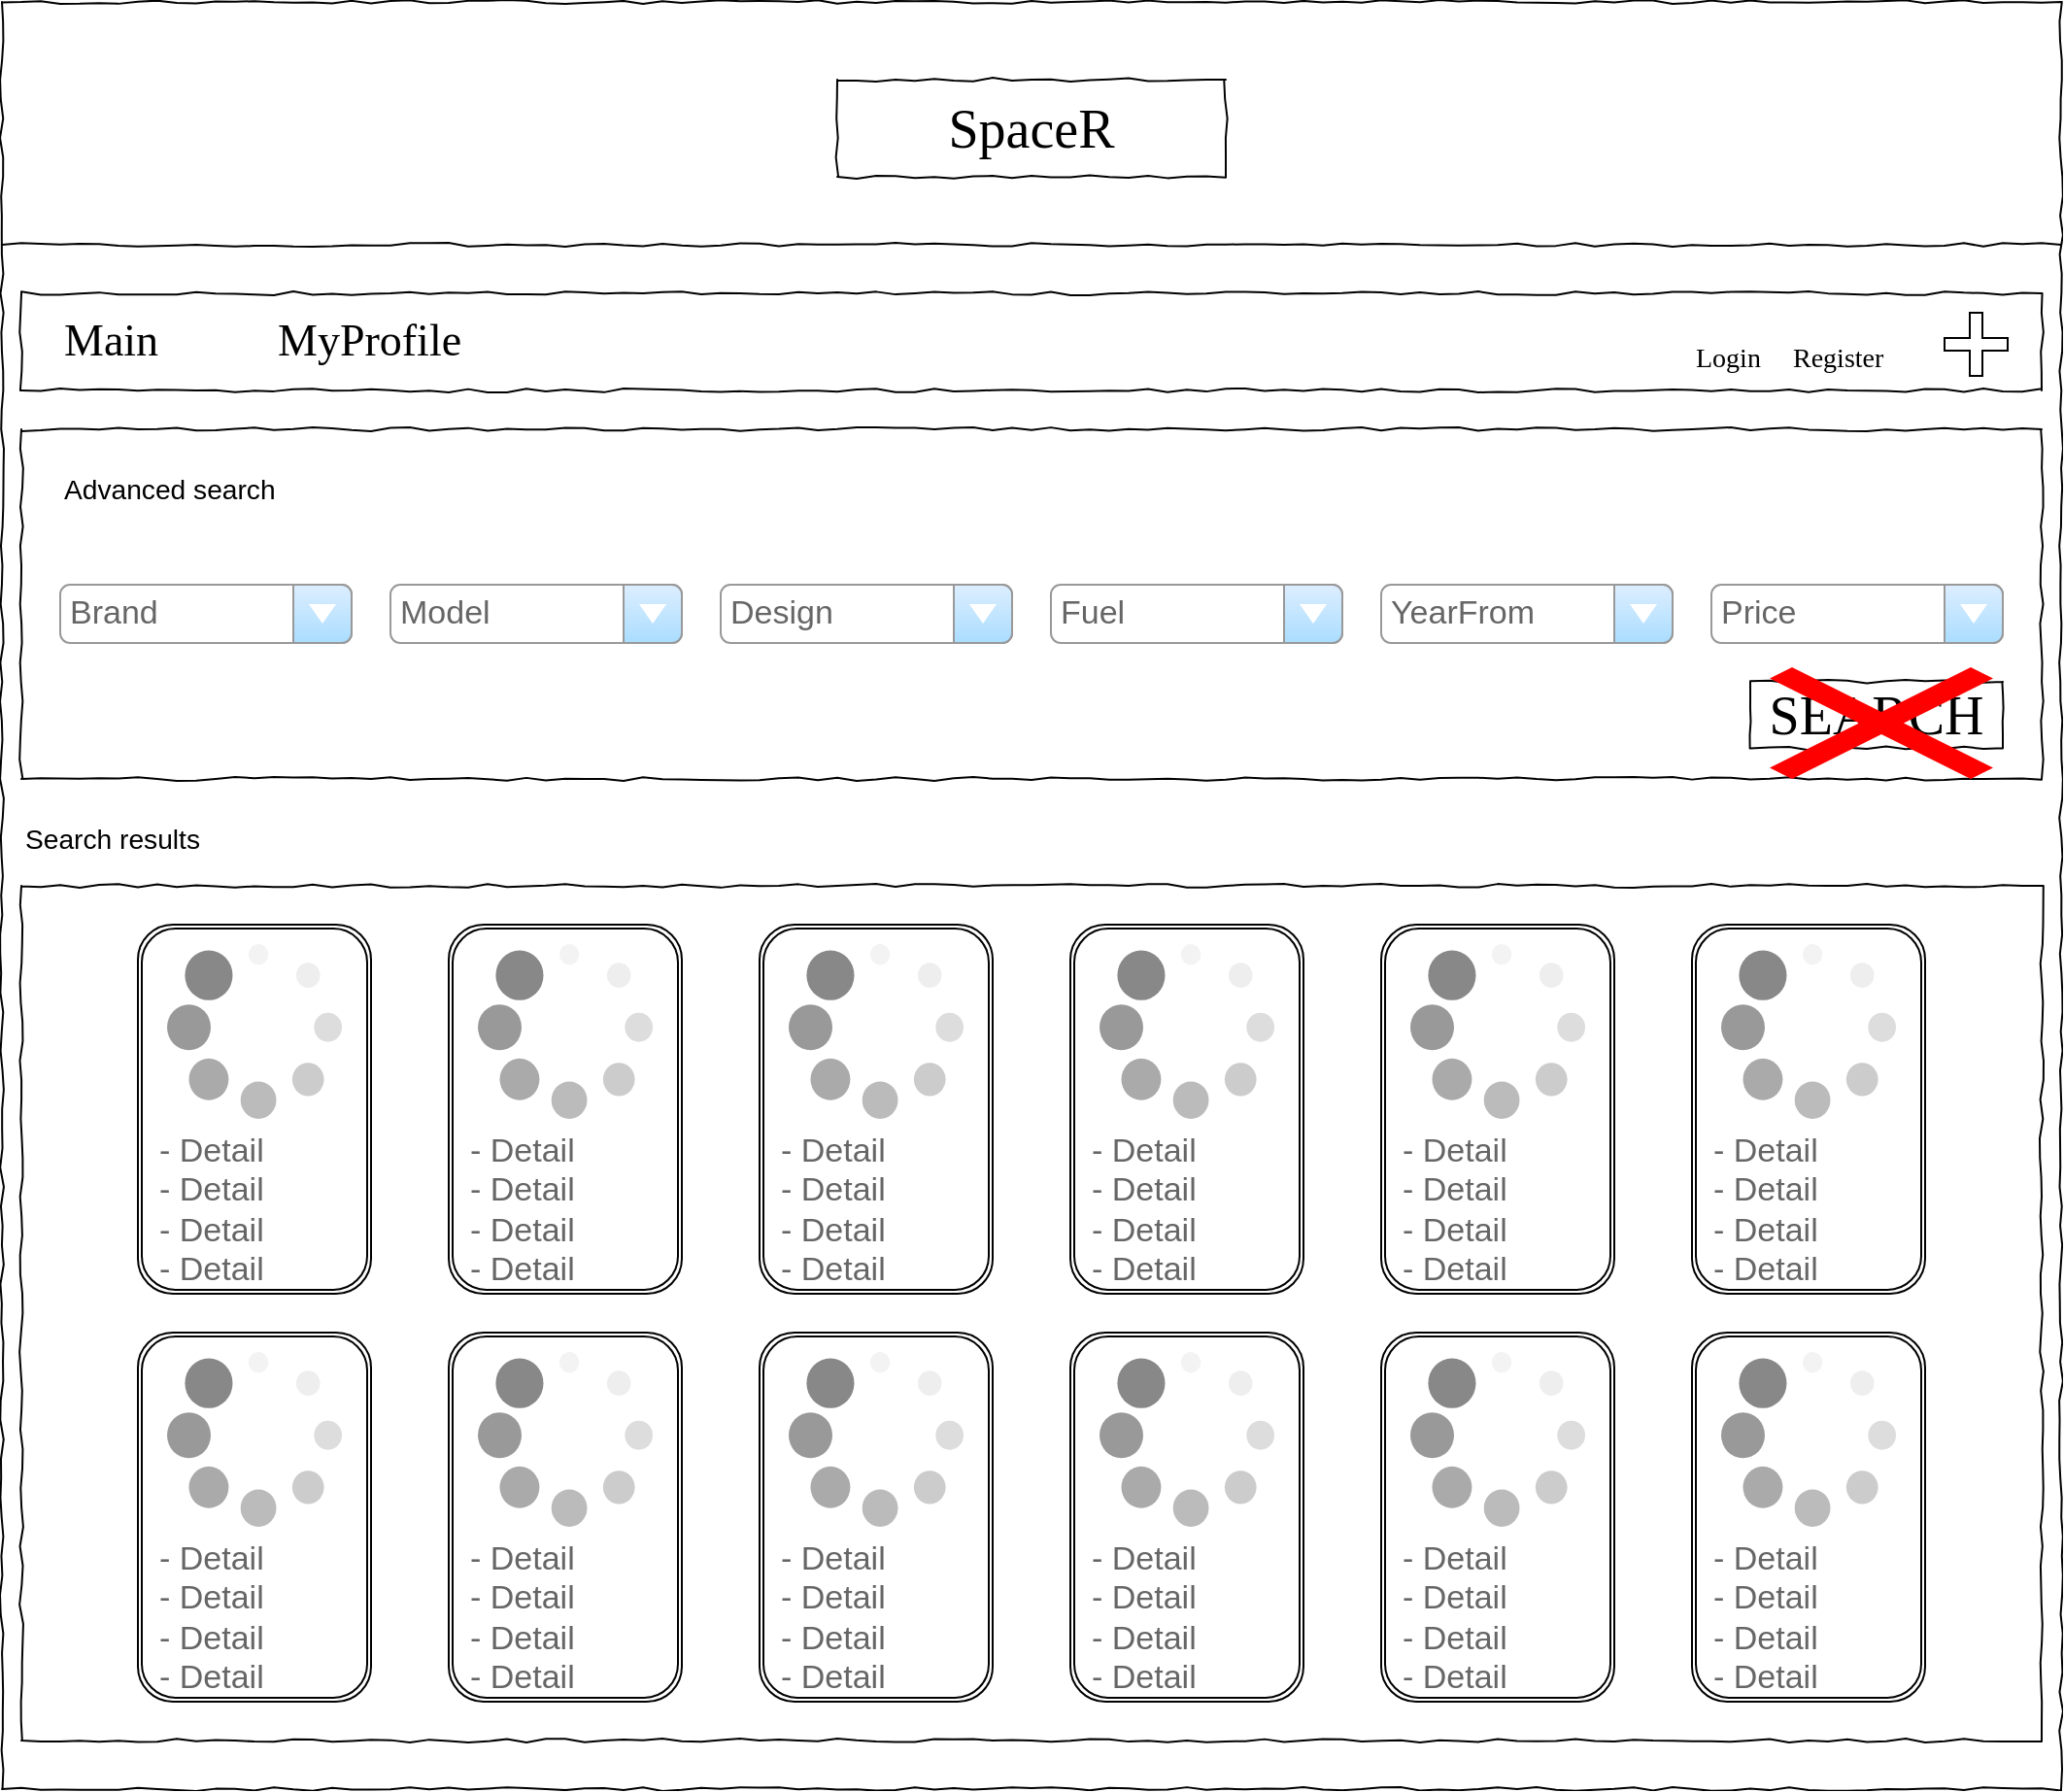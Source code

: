 <mxfile version="18.0.4" type="device" pages="6"><diagram name="MainPage" id="03018318-947c-dd8e-b7a3-06fadd420f32"><mxGraphModel dx="1483" dy="927" grid="1" gridSize="10" guides="1" tooltips="1" connect="1" arrows="1" fold="1" page="1" pageScale="1" pageWidth="1100" pageHeight="850" background="none" math="0" shadow="0"><root><mxCell id="0"/><mxCell id="1" parent="0"/><mxCell id="JiugmBCY8n7-ZelwHTJ9-1" value="" style="whiteSpace=wrap;html=1;rounded=0;shadow=0;labelBackgroundColor=none;strokeColor=#000000;strokeWidth=1;fillColor=none;fontFamily=Verdana;fontSize=12;fontColor=#000000;align=center;comic=1;" parent="1" vertex="1"><mxGeometry x="20" y="20" width="1060" height="920" as="geometry"/></mxCell><UserObject label="SpaceR" link="data:page/id,03018318-947c-dd8e-b7a3-06fadd420f32" id="677b7b8949515195-2"><mxCell style="whiteSpace=wrap;html=1;rounded=0;shadow=0;labelBackgroundColor=none;strokeWidth=1;fontFamily=Verdana;fontSize=28;align=center;comic=1;" parent="1" vertex="1"><mxGeometry x="450" y="60" width="200" height="50" as="geometry"/></mxCell></UserObject><mxCell id="677b7b8949515195-8" value="" style="whiteSpace=wrap;html=1;rounded=0;shadow=0;labelBackgroundColor=none;strokeWidth=1;fillColor=none;fontFamily=Verdana;fontSize=12;align=center;comic=1;" parent="1" vertex="1"><mxGeometry x="30" y="240" width="1040" height="180" as="geometry"/></mxCell><mxCell id="677b7b8949515195-9" value="" style="line;strokeWidth=1;html=1;rounded=0;shadow=0;labelBackgroundColor=none;fillColor=none;fontFamily=Verdana;fontSize=14;fontColor=#000000;align=center;comic=1;" parent="1" vertex="1"><mxGeometry x="20" y="140" width="1060" height="10" as="geometry"/></mxCell><mxCell id="677b7b8949515195-26" value="" style="whiteSpace=wrap;html=1;rounded=0;shadow=0;labelBackgroundColor=none;strokeWidth=1;fillColor=none;fontFamily=Verdana;fontSize=12;align=center;comic=1;" parent="1" vertex="1"><mxGeometry x="30" y="475" width="1040" height="440" as="geometry"/></mxCell><mxCell id="55i2ynYpl9622oPFytTa-3" value="&lt;span style=&quot;font-family: Verdana, Arial, Helvetica, sans-serif; font-size: 14.08px; background-color: rgb(255, 255, 255);&quot;&gt;Advanced search&lt;/span&gt;" style="text;html=1;points=[];align=left;verticalAlign=top;spacingTop=-4;fontSize=14;fontFamily=Verdana" parent="1" vertex="1"><mxGeometry x="50" y="260" width="170" height="20" as="geometry"/></mxCell><mxCell id="55i2ynYpl9622oPFytTa-4" value="SEARCH" style="whiteSpace=wrap;html=1;rounded=0;shadow=0;labelBackgroundColor=none;strokeWidth=1;fontFamily=Verdana;fontSize=28;align=center;comic=1;" parent="1" vertex="1"><mxGeometry x="920" y="370" width="130" height="34.21" as="geometry"/></mxCell><mxCell id="55i2ynYpl9622oPFytTa-19" value="" style="shape=ext;double=1;rounded=1;whiteSpace=wrap;html=1;" parent="1" vertex="1"><mxGeometry x="90" y="495" width="120" height="190" as="geometry"/></mxCell><UserObject label="" link="data:page/id,lq8aFXto1WPRb-5ihpN1" id="55i2ynYpl9622oPFytTa-20"><mxCell style="verticalLabelPosition=bottom;shadow=0;dashed=0;align=center;html=1;verticalAlign=top;strokeWidth=1;shape=mxgraph.mockup.misc.loading_circle_1;pointerEvents=1" parent="1" vertex="1"><mxGeometry x="105" y="505" width="90" height="90" as="geometry"/></mxCell></UserObject><mxCell id="55i2ynYpl9622oPFytTa-21" value="- Detail&lt;br&gt;- Detail&lt;br&gt;- Detail&lt;br&gt;- Detail" style="strokeWidth=1;shadow=0;dashed=0;align=center;html=1;shape=mxgraph.mockup.text.bulletedList;textColor=#666666;mainText=,,,,;textSize=17;bulletStyle=none;strokeColor=none;fillColor=none;align=left;verticalAlign=top;fontSize=17;fontColor=#666666;" parent="1" vertex="1"><mxGeometry x="98.89" y="595" width="111.11" height="100" as="geometry"/></mxCell><mxCell id="55i2ynYpl9622oPFytTa-34" value="" style="shape=ext;double=1;rounded=1;whiteSpace=wrap;html=1;" parent="1" vertex="1"><mxGeometry x="250" y="495" width="120" height="190" as="geometry"/></mxCell><mxCell id="55i2ynYpl9622oPFytTa-35" value="" style="verticalLabelPosition=bottom;shadow=0;dashed=0;align=center;html=1;verticalAlign=top;strokeWidth=1;shape=mxgraph.mockup.misc.loading_circle_1;pointerEvents=1" parent="1" vertex="1"><mxGeometry x="265" y="505" width="90" height="90" as="geometry"/></mxCell><mxCell id="55i2ynYpl9622oPFytTa-36" value="- Detail&lt;br&gt;- Detail&lt;br&gt;- Detail&lt;br&gt;- Detail" style="strokeWidth=1;shadow=0;dashed=0;align=center;html=1;shape=mxgraph.mockup.text.bulletedList;textColor=#666666;mainText=,,,,;textSize=17;bulletStyle=none;strokeColor=none;fillColor=none;align=left;verticalAlign=top;fontSize=17;fontColor=#666666;" parent="1" vertex="1"><mxGeometry x="258.89" y="595" width="111.11" height="100" as="geometry"/></mxCell><mxCell id="55i2ynYpl9622oPFytTa-37" value="" style="shape=ext;double=1;rounded=1;whiteSpace=wrap;html=1;" parent="1" vertex="1"><mxGeometry x="410" y="495" width="120" height="190" as="geometry"/></mxCell><mxCell id="55i2ynYpl9622oPFytTa-38" value="" style="verticalLabelPosition=bottom;shadow=0;dashed=0;align=center;html=1;verticalAlign=top;strokeWidth=1;shape=mxgraph.mockup.misc.loading_circle_1;pointerEvents=1" parent="1" vertex="1"><mxGeometry x="425" y="505" width="90" height="90" as="geometry"/></mxCell><mxCell id="55i2ynYpl9622oPFytTa-39" value="- Detail&lt;br&gt;- Detail&lt;br&gt;- Detail&lt;br&gt;- Detail" style="strokeWidth=1;shadow=0;dashed=0;align=center;html=1;shape=mxgraph.mockup.text.bulletedList;textColor=#666666;mainText=,,,,;textSize=17;bulletStyle=none;strokeColor=none;fillColor=none;align=left;verticalAlign=top;fontSize=17;fontColor=#666666;" parent="1" vertex="1"><mxGeometry x="418.89" y="595" width="111.11" height="100" as="geometry"/></mxCell><mxCell id="55i2ynYpl9622oPFytTa-40" value="" style="shape=ext;double=1;rounded=1;whiteSpace=wrap;html=1;" parent="1" vertex="1"><mxGeometry x="570" y="495" width="120" height="190" as="geometry"/></mxCell><mxCell id="55i2ynYpl9622oPFytTa-41" value="" style="verticalLabelPosition=bottom;shadow=0;dashed=0;align=center;html=1;verticalAlign=top;strokeWidth=1;shape=mxgraph.mockup.misc.loading_circle_1;pointerEvents=1" parent="1" vertex="1"><mxGeometry x="585" y="505" width="90" height="90" as="geometry"/></mxCell><mxCell id="55i2ynYpl9622oPFytTa-42" value="- Detail&lt;br&gt;- Detail&lt;br&gt;- Detail&lt;br&gt;- Detail" style="strokeWidth=1;shadow=0;dashed=0;align=center;html=1;shape=mxgraph.mockup.text.bulletedList;textColor=#666666;mainText=,,,,;textSize=17;bulletStyle=none;strokeColor=none;fillColor=none;align=left;verticalAlign=top;fontSize=17;fontColor=#666666;" parent="1" vertex="1"><mxGeometry x="578.89" y="595" width="111.11" height="100" as="geometry"/></mxCell><mxCell id="55i2ynYpl9622oPFytTa-43" value="" style="shape=ext;double=1;rounded=1;whiteSpace=wrap;html=1;" parent="1" vertex="1"><mxGeometry x="730" y="495" width="120" height="190" as="geometry"/></mxCell><mxCell id="55i2ynYpl9622oPFytTa-44" value="" style="verticalLabelPosition=bottom;shadow=0;dashed=0;align=center;html=1;verticalAlign=top;strokeWidth=1;shape=mxgraph.mockup.misc.loading_circle_1;pointerEvents=1" parent="1" vertex="1"><mxGeometry x="745" y="505" width="90" height="90" as="geometry"/></mxCell><mxCell id="55i2ynYpl9622oPFytTa-45" value="- Detail&lt;br&gt;- Detail&lt;br&gt;- Detail&lt;br&gt;- Detail" style="strokeWidth=1;shadow=0;dashed=0;align=center;html=1;shape=mxgraph.mockup.text.bulletedList;textColor=#666666;mainText=,,,,;textSize=17;bulletStyle=none;strokeColor=none;fillColor=none;align=left;verticalAlign=top;fontSize=17;fontColor=#666666;" parent="1" vertex="1"><mxGeometry x="738.89" y="595" width="111.11" height="100" as="geometry"/></mxCell><mxCell id="55i2ynYpl9622oPFytTa-46" value="" style="shape=ext;double=1;rounded=1;whiteSpace=wrap;html=1;" parent="1" vertex="1"><mxGeometry x="890" y="495" width="120" height="190" as="geometry"/></mxCell><mxCell id="55i2ynYpl9622oPFytTa-47" value="" style="verticalLabelPosition=bottom;shadow=0;dashed=0;align=center;html=1;verticalAlign=top;strokeWidth=1;shape=mxgraph.mockup.misc.loading_circle_1;pointerEvents=1" parent="1" vertex="1"><mxGeometry x="905" y="505" width="90" height="90" as="geometry"/></mxCell><mxCell id="55i2ynYpl9622oPFytTa-48" value="- Detail&lt;br&gt;- Detail&lt;br&gt;- Detail&lt;br&gt;- Detail" style="strokeWidth=1;shadow=0;dashed=0;align=center;html=1;shape=mxgraph.mockup.text.bulletedList;textColor=#666666;mainText=,,,,;textSize=17;bulletStyle=none;strokeColor=none;fillColor=none;align=left;verticalAlign=top;fontSize=17;fontColor=#666666;" parent="1" vertex="1"><mxGeometry x="898.89" y="595" width="111.11" height="100" as="geometry"/></mxCell><mxCell id="55i2ynYpl9622oPFytTa-49" value="" style="shape=ext;double=1;rounded=1;whiteSpace=wrap;html=1;" parent="1" vertex="1"><mxGeometry x="90" y="705" width="120" height="190" as="geometry"/></mxCell><mxCell id="55i2ynYpl9622oPFytTa-50" value="" style="verticalLabelPosition=bottom;shadow=0;dashed=0;align=center;html=1;verticalAlign=top;strokeWidth=1;shape=mxgraph.mockup.misc.loading_circle_1;pointerEvents=1" parent="1" vertex="1"><mxGeometry x="105" y="715" width="90" height="90" as="geometry"/></mxCell><mxCell id="55i2ynYpl9622oPFytTa-51" value="- Detail&lt;br&gt;- Detail&lt;br&gt;- Detail&lt;br&gt;- Detail" style="strokeWidth=1;shadow=0;dashed=0;align=center;html=1;shape=mxgraph.mockup.text.bulletedList;textColor=#666666;mainText=,,,,;textSize=17;bulletStyle=none;strokeColor=none;fillColor=none;align=left;verticalAlign=top;fontSize=17;fontColor=#666666;" parent="1" vertex="1"><mxGeometry x="98.89" y="805" width="111.11" height="100" as="geometry"/></mxCell><mxCell id="55i2ynYpl9622oPFytTa-52" value="" style="shape=ext;double=1;rounded=1;whiteSpace=wrap;html=1;" parent="1" vertex="1"><mxGeometry x="250" y="705" width="120" height="190" as="geometry"/></mxCell><mxCell id="55i2ynYpl9622oPFytTa-53" value="" style="verticalLabelPosition=bottom;shadow=0;dashed=0;align=center;html=1;verticalAlign=top;strokeWidth=1;shape=mxgraph.mockup.misc.loading_circle_1;pointerEvents=1" parent="1" vertex="1"><mxGeometry x="265" y="715" width="90" height="90" as="geometry"/></mxCell><mxCell id="55i2ynYpl9622oPFytTa-54" value="- Detail&lt;br&gt;- Detail&lt;br&gt;- Detail&lt;br&gt;- Detail" style="strokeWidth=1;shadow=0;dashed=0;align=center;html=1;shape=mxgraph.mockup.text.bulletedList;textColor=#666666;mainText=,,,,;textSize=17;bulletStyle=none;strokeColor=none;fillColor=none;align=left;verticalAlign=top;fontSize=17;fontColor=#666666;" parent="1" vertex="1"><mxGeometry x="258.89" y="805" width="111.11" height="100" as="geometry"/></mxCell><mxCell id="55i2ynYpl9622oPFytTa-55" value="" style="shape=ext;double=1;rounded=1;whiteSpace=wrap;html=1;" parent="1" vertex="1"><mxGeometry x="410" y="705" width="120" height="190" as="geometry"/></mxCell><mxCell id="55i2ynYpl9622oPFytTa-56" value="" style="verticalLabelPosition=bottom;shadow=0;dashed=0;align=center;html=1;verticalAlign=top;strokeWidth=1;shape=mxgraph.mockup.misc.loading_circle_1;pointerEvents=1" parent="1" vertex="1"><mxGeometry x="425" y="715" width="90" height="90" as="geometry"/></mxCell><mxCell id="55i2ynYpl9622oPFytTa-57" value="- Detail&lt;br&gt;- Detail&lt;br&gt;- Detail&lt;br&gt;- Detail" style="strokeWidth=1;shadow=0;dashed=0;align=center;html=1;shape=mxgraph.mockup.text.bulletedList;textColor=#666666;mainText=,,,,;textSize=17;bulletStyle=none;strokeColor=none;fillColor=none;align=left;verticalAlign=top;fontSize=17;fontColor=#666666;" parent="1" vertex="1"><mxGeometry x="418.89" y="805" width="111.11" height="100" as="geometry"/></mxCell><mxCell id="55i2ynYpl9622oPFytTa-58" value="" style="shape=ext;double=1;rounded=1;whiteSpace=wrap;html=1;" parent="1" vertex="1"><mxGeometry x="570" y="705" width="120" height="190" as="geometry"/></mxCell><mxCell id="55i2ynYpl9622oPFytTa-59" value="" style="verticalLabelPosition=bottom;shadow=0;dashed=0;align=center;html=1;verticalAlign=top;strokeWidth=1;shape=mxgraph.mockup.misc.loading_circle_1;pointerEvents=1" parent="1" vertex="1"><mxGeometry x="585" y="715" width="90" height="90" as="geometry"/></mxCell><mxCell id="55i2ynYpl9622oPFytTa-60" value="- Detail&lt;br&gt;- Detail&lt;br&gt;- Detail&lt;br&gt;- Detail" style="strokeWidth=1;shadow=0;dashed=0;align=center;html=1;shape=mxgraph.mockup.text.bulletedList;textColor=#666666;mainText=,,,,;textSize=17;bulletStyle=none;strokeColor=none;fillColor=none;align=left;verticalAlign=top;fontSize=17;fontColor=#666666;" parent="1" vertex="1"><mxGeometry x="578.89" y="805" width="111.11" height="100" as="geometry"/></mxCell><mxCell id="55i2ynYpl9622oPFytTa-61" value="" style="shape=ext;double=1;rounded=1;whiteSpace=wrap;html=1;" parent="1" vertex="1"><mxGeometry x="730" y="705" width="120" height="190" as="geometry"/></mxCell><mxCell id="55i2ynYpl9622oPFytTa-62" value="" style="verticalLabelPosition=bottom;shadow=0;dashed=0;align=center;html=1;verticalAlign=top;strokeWidth=1;shape=mxgraph.mockup.misc.loading_circle_1;pointerEvents=1" parent="1" vertex="1"><mxGeometry x="745" y="715" width="90" height="90" as="geometry"/></mxCell><mxCell id="55i2ynYpl9622oPFytTa-63" value="- Detail&lt;br&gt;- Detail&lt;br&gt;- Detail&lt;br&gt;- Detail" style="strokeWidth=1;shadow=0;dashed=0;align=center;html=1;shape=mxgraph.mockup.text.bulletedList;textColor=#666666;mainText=,,,,;textSize=17;bulletStyle=none;strokeColor=none;fillColor=none;align=left;verticalAlign=top;fontSize=17;fontColor=#666666;" parent="1" vertex="1"><mxGeometry x="738.89" y="805" width="111.11" height="100" as="geometry"/></mxCell><mxCell id="55i2ynYpl9622oPFytTa-64" value="" style="shape=ext;double=1;rounded=1;whiteSpace=wrap;html=1;" parent="1" vertex="1"><mxGeometry x="890" y="705" width="120" height="190" as="geometry"/></mxCell><mxCell id="55i2ynYpl9622oPFytTa-65" value="" style="verticalLabelPosition=bottom;shadow=0;dashed=0;align=center;html=1;verticalAlign=top;strokeWidth=1;shape=mxgraph.mockup.misc.loading_circle_1;pointerEvents=1" parent="1" vertex="1"><mxGeometry x="905" y="715" width="90" height="90" as="geometry"/></mxCell><mxCell id="55i2ynYpl9622oPFytTa-66" value="- Detail&lt;br&gt;- Detail&lt;br&gt;- Detail&lt;br&gt;- Detail" style="strokeWidth=1;shadow=0;dashed=0;align=center;html=1;shape=mxgraph.mockup.text.bulletedList;textColor=#666666;mainText=,,,,;textSize=17;bulletStyle=none;strokeColor=none;fillColor=none;align=left;verticalAlign=top;fontSize=17;fontColor=#666666;" parent="1" vertex="1"><mxGeometry x="898.89" y="805" width="111.11" height="100" as="geometry"/></mxCell><mxCell id="55i2ynYpl9622oPFytTa-67" value="&lt;span style=&quot;font-family: Verdana, Arial, Helvetica, sans-serif; font-size: 14.08px; background-color: rgb(255, 255, 255);&quot;&gt;Search results&lt;/span&gt;" style="text;html=1;points=[];align=left;verticalAlign=top;spacingTop=-4;fontSize=14;fontFamily=Verdana" parent="1" vertex="1"><mxGeometry x="30" y="440" width="170" height="20" as="geometry"/></mxCell><mxCell id="_SI_Puc9DVkgkQDMf6RX-1" value="Brand" style="strokeWidth=1;shadow=0;dashed=0;align=center;html=1;shape=mxgraph.mockup.forms.comboBox;strokeColor=#999999;fillColor=#ddeeff;align=left;fillColor2=#aaddff;mainText=;fontColor=#666666;fontSize=17;spacingLeft=3;" parent="1" vertex="1"><mxGeometry x="50" y="320" width="150" height="30" as="geometry"/></mxCell><mxCell id="_SI_Puc9DVkgkQDMf6RX-2" value="Model" style="strokeWidth=1;shadow=0;dashed=0;align=center;html=1;shape=mxgraph.mockup.forms.comboBox;strokeColor=#999999;fillColor=#ddeeff;align=left;fillColor2=#aaddff;mainText=;fontColor=#666666;fontSize=17;spacingLeft=3;" parent="1" vertex="1"><mxGeometry x="220" y="320" width="150" height="30" as="geometry"/></mxCell><mxCell id="_SI_Puc9DVkgkQDMf6RX-3" value="Design" style="strokeWidth=1;shadow=0;dashed=0;align=center;html=1;shape=mxgraph.mockup.forms.comboBox;strokeColor=#999999;fillColor=#ddeeff;align=left;fillColor2=#aaddff;mainText=;fontColor=#666666;fontSize=17;spacingLeft=3;" parent="1" vertex="1"><mxGeometry x="390" y="320" width="150" height="30" as="geometry"/></mxCell><mxCell id="_SI_Puc9DVkgkQDMf6RX-5" value="Fuel" style="strokeWidth=1;shadow=0;dashed=0;align=center;html=1;shape=mxgraph.mockup.forms.comboBox;strokeColor=#999999;fillColor=#ddeeff;align=left;fillColor2=#aaddff;mainText=;fontColor=#666666;fontSize=17;spacingLeft=3;" parent="1" vertex="1"><mxGeometry x="560" y="320" width="150" height="30" as="geometry"/></mxCell><mxCell id="_SI_Puc9DVkgkQDMf6RX-6" value="YearFrom" style="strokeWidth=1;shadow=0;dashed=0;align=center;html=1;shape=mxgraph.mockup.forms.comboBox;strokeColor=#999999;fillColor=#ddeeff;align=left;fillColor2=#aaddff;mainText=;fontColor=#666666;fontSize=17;spacingLeft=3;" parent="1" vertex="1"><mxGeometry x="730" y="320" width="150" height="30" as="geometry"/></mxCell><mxCell id="_SI_Puc9DVkgkQDMf6RX-7" value="Price" style="strokeWidth=1;shadow=0;dashed=0;align=center;html=1;shape=mxgraph.mockup.forms.comboBox;strokeColor=#999999;fillColor=#ddeeff;align=left;fillColor2=#aaddff;mainText=;fontColor=#666666;fontSize=17;spacingLeft=3;" parent="1" vertex="1"><mxGeometry x="900" y="320" width="150" height="30" as="geometry"/></mxCell><mxCell id="_SI_Puc9DVkgkQDMf6RX-8" value="" style="shape=mxgraph.mockup.markup.redX;fillColor=#ff0000;html=1;shadow=0;strokeColor=none;" parent="1" vertex="1"><mxGeometry x="930" y="362.5" width="115" height="57.5" as="geometry"/></mxCell><mxCell id="PTyvm0u42NvK0UKnohQO-1" value="Login" style="text;html=1;points=[];align=left;verticalAlign=top;spacingTop=-4;fontSize=14;fontFamily=Verdana" parent="1" vertex="1"><mxGeometry x="890" y="192.5" width="60" height="20" as="geometry"/></mxCell><mxCell id="PTyvm0u42NvK0UKnohQO-2" value="Register" style="text;html=1;points=[];align=left;verticalAlign=top;spacingTop=-4;fontSize=14;fontFamily=Verdana" parent="1" vertex="1"><mxGeometry x="940" y="192.5" width="60" height="20" as="geometry"/></mxCell><mxCell id="PTyvm0u42NvK0UKnohQO-3" value="" style="whiteSpace=wrap;html=1;rounded=0;shadow=0;labelBackgroundColor=none;strokeWidth=1;fillColor=none;fontFamily=Verdana;fontSize=12;align=center;comic=1;" parent="1" vertex="1"><mxGeometry x="30" y="170" width="1040" height="50" as="geometry"/></mxCell><UserObject label="&lt;font style=&quot;font-size: 23px;&quot;&gt;Main&lt;/font&gt;" link="data:page/id,03018318-947c-dd8e-b7a3-06fadd420f32" id="PTyvm0u42NvK0UKnohQO-4"><mxCell style="text;html=1;points=[];align=left;verticalAlign=top;spacingTop=-4;fontSize=14;fontFamily=Verdana" parent="1" vertex="1"><mxGeometry x="50" y="177.5" width="90" height="35" as="geometry"/></mxCell></UserObject><UserObject label="&lt;font style=&quot;font-size: 23px;&quot;&gt;MyProfile&lt;/font&gt;" link="data:page/id,ctVhoqwiFN8UfLM0rT0Q" id="PTyvm0u42NvK0UKnohQO-5"><mxCell style="text;html=1;points=[];align=left;verticalAlign=top;spacingTop=-4;fontSize=14;fontFamily=Verdana" parent="1" vertex="1"><mxGeometry x="160" y="177.5" width="200" height="35" as="geometry"/></mxCell></UserObject><UserObject label="" link="data:page/id,SMxCbks1QYQshHCOXkkk" id="PTyvm0u42NvK0UKnohQO-6"><mxCell style="shape=cross;whiteSpace=wrap;html=1;fontSize=23;" parent="1" vertex="1"><mxGeometry x="1020" y="180" width="32.5" height="32.5" as="geometry"/></mxCell></UserObject></root></mxGraphModel></diagram><diagram id="lq8aFXto1WPRb-5ihpN1" name="VehicleDetails"><mxGraphModel dx="1483" dy="927" grid="1" gridSize="10" guides="1" tooltips="1" connect="1" arrows="1" fold="1" page="1" pageScale="1" pageWidth="827" pageHeight="1169" math="0" shadow="0"><root><mxCell id="0"/><mxCell id="1" parent="0"/><mxCell id="zmIs9oHcNN-B0U9pSHv1-1" value="" style="whiteSpace=wrap;html=1;rounded=0;shadow=0;labelBackgroundColor=none;strokeColor=#000000;strokeWidth=1;fillColor=none;fontFamily=Verdana;fontSize=12;fontColor=#000000;align=center;comic=1;" parent="1" vertex="1"><mxGeometry x="20" y="20" width="1060" height="1060" as="geometry"/></mxCell><UserObject label="SpaceR" link="data:page/id,03018318-947c-dd8e-b7a3-06fadd420f32" id="zmIs9oHcNN-B0U9pSHv1-2"><mxCell style="whiteSpace=wrap;html=1;rounded=0;shadow=0;labelBackgroundColor=none;strokeWidth=1;fontFamily=Verdana;fontSize=28;align=center;comic=1;" parent="1" vertex="1"><mxGeometry x="455" y="60" width="190" height="50" as="geometry"/></mxCell></UserObject><mxCell id="zmIs9oHcNN-B0U9pSHv1-6" value="Login" style="text;html=1;points=[];align=left;verticalAlign=top;spacingTop=-4;fontSize=14;fontFamily=Verdana" parent="1" vertex="1"><mxGeometry x="890" y="182.5" width="60" height="20" as="geometry"/></mxCell><mxCell id="zmIs9oHcNN-B0U9pSHv1-7" value="Register" style="text;html=1;points=[];align=left;verticalAlign=top;spacingTop=-4;fontSize=14;fontFamily=Verdana" parent="1" vertex="1"><mxGeometry x="940" y="182.5" width="60" height="20" as="geometry"/></mxCell><mxCell id="zmIs9oHcNN-B0U9pSHv1-8" value="" style="whiteSpace=wrap;html=1;rounded=0;shadow=0;labelBackgroundColor=none;strokeWidth=1;fillColor=none;fontFamily=Verdana;fontSize=12;align=center;comic=1;" parent="1" vertex="1"><mxGeometry x="860" y="270" width="200" height="590" as="geometry"/></mxCell><mxCell id="zmIs9oHcNN-B0U9pSHv1-9" value="" style="line;strokeWidth=1;html=1;rounded=0;shadow=0;labelBackgroundColor=none;fillColor=none;fontFamily=Verdana;fontSize=14;fontColor=#000000;align=center;comic=1;" parent="1" vertex="1"><mxGeometry x="20" y="140" width="1060" height="10" as="geometry"/></mxCell><mxCell id="zmIs9oHcNN-B0U9pSHv1-10" value="" style="whiteSpace=wrap;html=1;rounded=0;shadow=0;labelBackgroundColor=none;strokeWidth=1;fillColor=none;fontFamily=Verdana;fontSize=12;align=center;comic=1;" parent="1" vertex="1"><mxGeometry x="30" y="160" width="1040" height="50" as="geometry"/></mxCell><mxCell id="zmIs9oHcNN-B0U9pSHv1-15" value="&lt;div style=&quot;text-align: justify&quot;&gt;&lt;span&gt;Lorem ipsum dolor sit amet, consectetur adipisicing elit, sed do eiusmod tempor incididunt ut labore et dolore magna aliqua. Ut enim ad minim veniam, quis nostrud exercitation ullamco laboris nisi ut aliquip ex ea commodo consequat. Duis aute irure dolor in reprehenderit in voluptate velit esse cillum dolore eu fugiat nulla pariatur. Excepteur sint occaecat cupidatat non proident, sunt in culpa qui officia deserunt mollit anim id est laborum.&lt;/span&gt;&lt;/div&gt;&lt;div style=&quot;text-align: justify&quot;&gt;&lt;span&gt;Sed ut perspiciatis unde omnis iste natus error sit voluptatem accusantium doloremque laudantium, totam rem aperiam, eaque ipsa quae ab illo inventore veritatis et quasi architecto beatae vitae dicta sunt explicabo. Nemo enim ipsam voluptatem quia voluptas sit aspernatur aut odit aut fugit, sed quia consequuntur magni dolores eos qui ratione voluptatem sequi nesciunt.&amp;nbsp;&lt;/span&gt;&lt;/div&gt;" style="whiteSpace=wrap;html=1;rounded=0;shadow=0;labelBackgroundColor=none;strokeWidth=1;fillColor=none;fontFamily=Verdana;fontSize=12;align=center;verticalAlign=top;spacing=10;comic=1;" parent="1" vertex="1"><mxGeometry x="40" y="680" width="790" height="180" as="geometry"/></mxCell><mxCell id="zmIs9oHcNN-B0U9pSHv1-16" value="" style="verticalLabelPosition=bottom;shadow=0;dashed=0;align=center;html=1;verticalAlign=top;strokeWidth=1;shape=mxgraph.mockup.graphics.simpleIcon;strokeColor=#999999;rounded=0;labelBackgroundColor=none;fontFamily=Verdana;fontSize=14;fontColor=#000000;comic=1;" parent="1" vertex="1"><mxGeometry x="40" y="270" width="790" height="400" as="geometry"/></mxCell><mxCell id="zmIs9oHcNN-B0U9pSHv1-19" value="Detail 1" style="text;html=1;points=[];align=left;verticalAlign=top;spacingTop=-4;fontSize=14;fontFamily=Verdana" parent="1" vertex="1"><mxGeometry x="870" y="290" width="170" height="20" as="geometry"/></mxCell><mxCell id="zmIs9oHcNN-B0U9pSHv1-20" value="Detail 2" style="text;html=1;points=[];align=left;verticalAlign=top;spacingTop=-4;fontSize=14;fontFamily=Verdana" parent="1" vertex="1"><mxGeometry x="870" y="326" width="170" height="20" as="geometry"/></mxCell><mxCell id="zmIs9oHcNN-B0U9pSHv1-21" value="Detail 3" style="text;html=1;points=[];align=left;verticalAlign=top;spacingTop=-4;fontSize=14;fontFamily=Verdana" parent="1" vertex="1"><mxGeometry x="870" y="361" width="170" height="20" as="geometry"/></mxCell><mxCell id="zmIs9oHcNN-B0U9pSHv1-22" value="Detail 4" style="text;html=1;points=[];align=left;verticalAlign=top;spacingTop=-4;fontSize=14;fontFamily=Verdana" parent="1" vertex="1"><mxGeometry x="870" y="397" width="170" height="20" as="geometry"/></mxCell><mxCell id="zmIs9oHcNN-B0U9pSHv1-23" value="Detail 7" style="text;html=1;points=[];align=left;verticalAlign=top;spacingTop=-4;fontSize=14;fontFamily=Verdana" parent="1" vertex="1"><mxGeometry x="870" y="504" width="170" height="20" as="geometry"/></mxCell><mxCell id="zmIs9oHcNN-B0U9pSHv1-24" value="Detail 8" style="text;html=1;points=[];align=left;verticalAlign=top;spacingTop=-4;fontSize=14;fontFamily=Verdana" parent="1" vertex="1"><mxGeometry x="870" y="540" width="170" height="20" as="geometry"/></mxCell><mxCell id="zmIs9oHcNN-B0U9pSHv1-25" value="Detail 9" style="text;html=1;points=[];align=left;verticalAlign=top;spacingTop=-4;fontSize=14;fontFamily=Verdana" parent="1" vertex="1"><mxGeometry x="870" y="576" width="170" height="20" as="geometry"/></mxCell><mxCell id="zmIs9oHcNN-B0U9pSHv1-26" value="Detail 10" style="text;html=1;points=[];align=left;verticalAlign=top;spacingTop=-4;fontSize=14;fontFamily=Verdana" parent="1" vertex="1"><mxGeometry x="870" y="611" width="170" height="20" as="geometry"/></mxCell><mxCell id="zmIs9oHcNN-B0U9pSHv1-27" value="Detail 11" style="text;html=1;points=[];align=left;verticalAlign=top;spacingTop=-4;fontSize=14;fontFamily=Verdana" parent="1" vertex="1"><mxGeometry x="870" y="647" width="170" height="20" as="geometry"/></mxCell><mxCell id="zmIs9oHcNN-B0U9pSHv1-28" value="Detail 12" style="text;html=1;points=[];align=left;verticalAlign=top;spacingTop=-4;fontSize=14;fontFamily=Verdana" parent="1" vertex="1"><mxGeometry x="870" y="683" width="170" height="20" as="geometry"/></mxCell><mxCell id="zmIs9oHcNN-B0U9pSHv1-29" value="Detail 13" style="text;html=1;points=[];align=left;verticalAlign=top;spacingTop=-4;fontSize=14;fontFamily=Verdana" parent="1" vertex="1"><mxGeometry x="870" y="719" width="170" height="20" as="geometry"/></mxCell><mxCell id="zmIs9oHcNN-B0U9pSHv1-30" value="Detail 14" style="text;html=1;points=[];align=left;verticalAlign=top;spacingTop=-4;fontSize=14;fontFamily=Verdana" parent="1" vertex="1"><mxGeometry x="870" y="754" width="170" height="20" as="geometry"/></mxCell><mxCell id="zmIs9oHcNN-B0U9pSHv1-31" value="Detail 5" style="text;html=1;points=[];align=left;verticalAlign=top;spacingTop=-4;fontSize=14;fontFamily=Verdana" parent="1" vertex="1"><mxGeometry x="870" y="433" width="170" height="20" as="geometry"/></mxCell><mxCell id="zmIs9oHcNN-B0U9pSHv1-32" value="Detail 6" style="text;html=1;points=[];align=left;verticalAlign=top;spacingTop=-4;fontSize=14;fontFamily=Verdana" parent="1" vertex="1"><mxGeometry x="870" y="469" width="170" height="20" as="geometry"/></mxCell><mxCell id="zmIs9oHcNN-B0U9pSHv1-33" value="Detail 15" style="text;html=1;points=[];align=left;verticalAlign=top;spacingTop=-4;fontSize=14;fontFamily=Verdana" parent="1" vertex="1"><mxGeometry x="870" y="790" width="170" height="20" as="geometry"/></mxCell><mxCell id="VSdbsPftWpDxLQDnkw-5-1" value="From" style="strokeWidth=1;shadow=0;dashed=0;align=center;html=1;shape=mxgraph.mockup.forms.comboBox;strokeColor=#999999;fillColor=#ddeeff;align=left;fillColor2=#aaddff;mainText=;fontColor=#666666;fontSize=17;spacingLeft=3;" parent="1" vertex="1"><mxGeometry x="240" y="940" width="150" height="30" as="geometry"/></mxCell><mxCell id="VSdbsPftWpDxLQDnkw-5-2" value="To" style="strokeWidth=1;shadow=0;dashed=0;align=center;html=1;shape=mxgraph.mockup.forms.comboBox;strokeColor=#999999;fillColor=#ddeeff;align=left;fillColor2=#aaddff;mainText=;fontColor=#666666;fontSize=17;spacingLeft=3;" parent="1" vertex="1"><mxGeometry x="440" y="940" width="150" height="30" as="geometry"/></mxCell><mxCell id="VSdbsPftWpDxLQDnkw-5-3" value="" style="triangle;whiteSpace=wrap;html=1;" parent="1" vertex="1"><mxGeometry x="660" y="920" width="190" height="80" as="geometry"/></mxCell><mxCell id="VSdbsPftWpDxLQDnkw-5-4" value="Calculate rental price" style="text;html=1;points=[];align=left;verticalAlign=top;spacingTop=-4;fontSize=14;fontFamily=Verdana" parent="1" vertex="1"><mxGeometry x="660" y="950" width="170" height="20" as="geometry"/></mxCell><mxCell id="VSdbsPftWpDxLQDnkw-5-58" value="" style="strokeWidth=1;shadow=0;dashed=0;align=center;html=1;shape=mxgraph.mockup.forms.rrect;rSize=5;strokeColor=#999999;fillColor=#ffffff;" parent="1" vertex="1"><mxGeometry x="40" y="890" width="160" height="175" as="geometry"/></mxCell><mxCell id="VSdbsPftWpDxLQDnkw-5-59" value="October 2014" style="strokeWidth=1;shadow=0;dashed=0;align=center;html=1;shape=mxgraph.mockup.forms.anchor;fontColor=#999999;" parent="VSdbsPftWpDxLQDnkw-5-58" vertex="1"><mxGeometry x="30" y="8" width="100" height="20" as="geometry"/></mxCell><mxCell id="VSdbsPftWpDxLQDnkw-5-60" value="&lt;" style="strokeWidth=1;shadow=0;dashed=0;align=center;html=1;shape=mxgraph.mockup.forms.rrect;rSize=4;strokeColor=#999999;fontColor=#008cff;fontSize=19;fontStyle=1;" parent="VSdbsPftWpDxLQDnkw-5-58" vertex="1"><mxGeometry x="8" y="8" width="25" height="20" as="geometry"/></mxCell><mxCell id="VSdbsPftWpDxLQDnkw-5-61" value="&gt;" style="strokeWidth=1;shadow=0;dashed=0;align=center;html=1;shape=mxgraph.mockup.forms.rrect;rSize=4;strokeColor=#999999;fontColor=#008cff;fontSize=19;fontStyle=1;" parent="VSdbsPftWpDxLQDnkw-5-58" vertex="1"><mxGeometry x="127" y="8" width="25" height="20" as="geometry"/></mxCell><mxCell id="VSdbsPftWpDxLQDnkw-5-62" value="Mo" style="strokeWidth=1;shadow=0;dashed=0;align=center;html=1;shape=mxgraph.mockup.forms.anchor;fontColor=#999999;" parent="VSdbsPftWpDxLQDnkw-5-58" vertex="1"><mxGeometry x="10" y="28" width="20" height="20" as="geometry"/></mxCell><mxCell id="VSdbsPftWpDxLQDnkw-5-63" value="Tu" style="strokeWidth=1;shadow=0;dashed=0;align=center;html=1;shape=mxgraph.mockup.forms.anchor;fontColor=#999999;" parent="VSdbsPftWpDxLQDnkw-5-58" vertex="1"><mxGeometry x="30" y="28" width="20" height="20" as="geometry"/></mxCell><mxCell id="VSdbsPftWpDxLQDnkw-5-64" value="We" style="strokeWidth=1;shadow=0;dashed=0;align=center;html=1;shape=mxgraph.mockup.forms.anchor;fontColor=#999999;" parent="VSdbsPftWpDxLQDnkw-5-58" vertex="1"><mxGeometry x="50" y="28" width="20" height="20" as="geometry"/></mxCell><mxCell id="VSdbsPftWpDxLQDnkw-5-65" value="Th" style="strokeWidth=1;shadow=0;dashed=0;align=center;html=1;shape=mxgraph.mockup.forms.anchor;fontColor=#999999;" parent="VSdbsPftWpDxLQDnkw-5-58" vertex="1"><mxGeometry x="70" y="28" width="20" height="20" as="geometry"/></mxCell><mxCell id="VSdbsPftWpDxLQDnkw-5-66" value="Fr" style="strokeWidth=1;shadow=0;dashed=0;align=center;html=1;shape=mxgraph.mockup.forms.anchor;fontColor=#999999;" parent="VSdbsPftWpDxLQDnkw-5-58" vertex="1"><mxGeometry x="90" y="28" width="20" height="20" as="geometry"/></mxCell><mxCell id="VSdbsPftWpDxLQDnkw-5-67" value="Sa" style="strokeWidth=1;shadow=0;dashed=0;align=center;html=1;shape=mxgraph.mockup.forms.anchor;fontColor=#999999;" parent="VSdbsPftWpDxLQDnkw-5-58" vertex="1"><mxGeometry x="110" y="28" width="20" height="20" as="geometry"/></mxCell><mxCell id="VSdbsPftWpDxLQDnkw-5-68" value="Su" style="strokeWidth=1;shadow=0;dashed=0;align=center;html=1;shape=mxgraph.mockup.forms.anchor;fontColor=#999999;" parent="VSdbsPftWpDxLQDnkw-5-58" vertex="1"><mxGeometry x="130" y="28" width="20" height="20" as="geometry"/></mxCell><mxCell id="VSdbsPftWpDxLQDnkw-5-69" value="1" style="strokeWidth=1;shadow=0;dashed=0;align=center;html=1;shape=mxgraph.mockup.forms.rrect;rSize=0;strokeColor=#999999;fontColor=#999999;" parent="VSdbsPftWpDxLQDnkw-5-58" vertex="1"><mxGeometry x="10" y="48" width="20" height="20" as="geometry"/></mxCell><mxCell id="VSdbsPftWpDxLQDnkw-5-70" value="2" style="strokeWidth=1;shadow=0;dashed=0;align=center;html=1;shape=mxgraph.mockup.forms.rrect;rSize=0;strokeColor=#999999;fontColor=#999999;" parent="VSdbsPftWpDxLQDnkw-5-58" vertex="1"><mxGeometry x="30" y="48" width="20" height="20" as="geometry"/></mxCell><mxCell id="VSdbsPftWpDxLQDnkw-5-71" value="3" style="strokeWidth=1;shadow=0;dashed=0;align=center;html=1;shape=mxgraph.mockup.forms.rrect;rSize=0;strokeColor=#999999;fontColor=#999999;" parent="VSdbsPftWpDxLQDnkw-5-58" vertex="1"><mxGeometry x="50" y="48" width="20" height="20" as="geometry"/></mxCell><mxCell id="VSdbsPftWpDxLQDnkw-5-72" value="4" style="strokeWidth=1;shadow=0;dashed=0;align=center;html=1;shape=mxgraph.mockup.forms.rrect;rSize=0;strokeColor=#999999;fontColor=#999999;" parent="VSdbsPftWpDxLQDnkw-5-58" vertex="1"><mxGeometry x="70" y="48" width="20" height="20" as="geometry"/></mxCell><mxCell id="VSdbsPftWpDxLQDnkw-5-73" value="5" style="strokeWidth=1;shadow=0;dashed=0;align=center;html=1;shape=mxgraph.mockup.forms.rrect;rSize=0;strokeColor=#999999;fontColor=#999999;" parent="VSdbsPftWpDxLQDnkw-5-58" vertex="1"><mxGeometry x="90" y="48" width="20" height="20" as="geometry"/></mxCell><mxCell id="VSdbsPftWpDxLQDnkw-5-74" value="6" style="strokeWidth=1;shadow=0;dashed=0;align=center;html=1;shape=mxgraph.mockup.forms.rrect;rSize=0;strokeColor=#999999;fontColor=#999999;" parent="VSdbsPftWpDxLQDnkw-5-58" vertex="1"><mxGeometry x="110" y="48" width="20" height="20" as="geometry"/></mxCell><mxCell id="VSdbsPftWpDxLQDnkw-5-75" value="7" style="strokeWidth=1;shadow=0;dashed=0;align=center;html=1;shape=mxgraph.mockup.forms.rrect;rSize=0;strokeColor=#999999;fontColor=#999999;" parent="VSdbsPftWpDxLQDnkw-5-58" vertex="1"><mxGeometry x="130" y="48" width="20" height="20" as="geometry"/></mxCell><mxCell id="VSdbsPftWpDxLQDnkw-5-76" value="8" style="strokeWidth=1;shadow=0;dashed=0;align=center;html=1;shape=mxgraph.mockup.forms.rrect;rSize=0;strokeColor=#999999;fontColor=#999999;" parent="VSdbsPftWpDxLQDnkw-5-58" vertex="1"><mxGeometry x="10" y="68" width="20" height="20" as="geometry"/></mxCell><mxCell id="VSdbsPftWpDxLQDnkw-5-77" value="9" style="strokeWidth=1;shadow=0;dashed=0;align=center;html=1;shape=mxgraph.mockup.forms.rrect;rSize=0;strokeColor=#999999;fontColor=#999999;" parent="VSdbsPftWpDxLQDnkw-5-58" vertex="1"><mxGeometry x="30" y="68" width="20" height="20" as="geometry"/></mxCell><mxCell id="VSdbsPftWpDxLQDnkw-5-78" value="10" style="strokeWidth=1;shadow=0;dashed=0;align=center;html=1;shape=mxgraph.mockup.forms.rrect;rSize=0;strokeColor=#999999;fontColor=#999999;" parent="VSdbsPftWpDxLQDnkw-5-58" vertex="1"><mxGeometry x="50" y="68" width="20" height="20" as="geometry"/></mxCell><mxCell id="VSdbsPftWpDxLQDnkw-5-79" value="11" style="strokeWidth=1;shadow=0;dashed=0;align=center;html=1;shape=mxgraph.mockup.forms.rrect;rSize=0;strokeColor=#999999;fontColor=#999999;" parent="VSdbsPftWpDxLQDnkw-5-58" vertex="1"><mxGeometry x="70" y="68" width="20" height="20" as="geometry"/></mxCell><mxCell id="VSdbsPftWpDxLQDnkw-5-80" value="12" style="strokeWidth=1;shadow=0;dashed=0;align=center;html=1;shape=mxgraph.mockup.forms.rrect;rSize=0;strokeColor=#999999;fontColor=#999999;" parent="VSdbsPftWpDxLQDnkw-5-58" vertex="1"><mxGeometry x="90" y="68" width="20" height="20" as="geometry"/></mxCell><mxCell id="VSdbsPftWpDxLQDnkw-5-81" value="13" style="strokeWidth=1;shadow=0;dashed=0;align=center;html=1;shape=mxgraph.mockup.forms.rrect;rSize=0;strokeColor=#999999;fontColor=#999999;" parent="VSdbsPftWpDxLQDnkw-5-58" vertex="1"><mxGeometry x="110" y="68" width="20" height="20" as="geometry"/></mxCell><mxCell id="VSdbsPftWpDxLQDnkw-5-82" value="14" style="strokeWidth=1;shadow=0;dashed=0;align=center;html=1;shape=mxgraph.mockup.forms.rrect;rSize=0;strokeColor=#999999;fontColor=#999999;" parent="VSdbsPftWpDxLQDnkw-5-58" vertex="1"><mxGeometry x="130" y="68" width="20" height="20" as="geometry"/></mxCell><mxCell id="VSdbsPftWpDxLQDnkw-5-83" value="15" style="strokeWidth=1;shadow=0;dashed=0;align=center;html=1;shape=mxgraph.mockup.forms.rrect;rSize=0;strokeColor=#999999;fontColor=#999999;" parent="VSdbsPftWpDxLQDnkw-5-58" vertex="1"><mxGeometry x="10" y="88" width="20" height="20" as="geometry"/></mxCell><mxCell id="VSdbsPftWpDxLQDnkw-5-84" value="16" style="strokeWidth=1;shadow=0;dashed=0;align=center;html=1;shape=mxgraph.mockup.forms.rrect;rSize=0;strokeColor=#999999;fontColor=#999999;" parent="VSdbsPftWpDxLQDnkw-5-58" vertex="1"><mxGeometry x="30" y="88" width="20" height="20" as="geometry"/></mxCell><mxCell id="VSdbsPftWpDxLQDnkw-5-85" value="17" style="strokeWidth=1;shadow=0;dashed=0;align=center;html=1;shape=mxgraph.mockup.forms.rrect;rSize=0;strokeColor=#999999;fontColor=#999999;" parent="VSdbsPftWpDxLQDnkw-5-58" vertex="1"><mxGeometry x="50" y="88" width="20" height="20" as="geometry"/></mxCell><mxCell id="VSdbsPftWpDxLQDnkw-5-86" value="18" style="strokeWidth=1;shadow=0;dashed=0;align=center;html=1;shape=mxgraph.mockup.forms.rrect;rSize=0;strokeColor=#999999;fontColor=#999999;" parent="VSdbsPftWpDxLQDnkw-5-58" vertex="1"><mxGeometry x="70" y="88" width="20" height="20" as="geometry"/></mxCell><mxCell id="VSdbsPftWpDxLQDnkw-5-87" value="19" style="strokeWidth=1;shadow=0;dashed=0;align=center;html=1;shape=mxgraph.mockup.forms.rrect;rSize=0;strokeColor=#999999;fontColor=#999999;" parent="VSdbsPftWpDxLQDnkw-5-58" vertex="1"><mxGeometry x="90" y="88" width="20" height="20" as="geometry"/></mxCell><mxCell id="VSdbsPftWpDxLQDnkw-5-88" value="20" style="strokeWidth=1;shadow=0;dashed=0;align=center;html=1;shape=mxgraph.mockup.forms.rrect;rSize=0;strokeColor=#999999;fontColor=#999999;" parent="VSdbsPftWpDxLQDnkw-5-58" vertex="1"><mxGeometry x="110" y="88" width="20" height="20" as="geometry"/></mxCell><mxCell id="VSdbsPftWpDxLQDnkw-5-89" value="21" style="strokeWidth=1;shadow=0;dashed=0;align=center;html=1;shape=mxgraph.mockup.forms.rrect;rSize=0;strokeColor=#999999;fontColor=#999999;" parent="VSdbsPftWpDxLQDnkw-5-58" vertex="1"><mxGeometry x="130" y="88" width="20" height="20" as="geometry"/></mxCell><mxCell id="VSdbsPftWpDxLQDnkw-5-90" value="22" style="strokeWidth=1;shadow=0;dashed=0;align=center;html=1;shape=mxgraph.mockup.forms.rrect;rSize=0;strokeColor=#999999;fontColor=#999999;" parent="VSdbsPftWpDxLQDnkw-5-58" vertex="1"><mxGeometry x="10" y="108" width="20" height="20" as="geometry"/></mxCell><mxCell id="VSdbsPftWpDxLQDnkw-5-91" value="23" style="strokeWidth=1;shadow=0;dashed=0;align=center;html=1;shape=mxgraph.mockup.forms.rrect;rSize=0;strokeColor=#999999;fontColor=#999999;" parent="VSdbsPftWpDxLQDnkw-5-58" vertex="1"><mxGeometry x="30" y="108" width="20" height="20" as="geometry"/></mxCell><mxCell id="VSdbsPftWpDxLQDnkw-5-92" value="25" style="strokeWidth=1;shadow=0;dashed=0;align=center;html=1;shape=mxgraph.mockup.forms.rrect;rSize=0;strokeColor=#999999;fontColor=#999999;" parent="VSdbsPftWpDxLQDnkw-5-58" vertex="1"><mxGeometry x="70" y="108" width="20" height="20" as="geometry"/></mxCell><mxCell id="VSdbsPftWpDxLQDnkw-5-93" value="26" style="strokeWidth=1;shadow=0;dashed=0;align=center;html=1;shape=mxgraph.mockup.forms.rrect;rSize=0;strokeColor=#999999;fontColor=#999999;" parent="VSdbsPftWpDxLQDnkw-5-58" vertex="1"><mxGeometry x="90" y="108" width="20" height="20" as="geometry"/></mxCell><mxCell id="VSdbsPftWpDxLQDnkw-5-94" value="27" style="strokeWidth=1;shadow=0;dashed=0;align=center;html=1;shape=mxgraph.mockup.forms.rrect;rSize=0;strokeColor=#999999;fontColor=#999999;" parent="VSdbsPftWpDxLQDnkw-5-58" vertex="1"><mxGeometry x="110" y="108" width="20" height="20" as="geometry"/></mxCell><mxCell id="VSdbsPftWpDxLQDnkw-5-95" value="28" style="strokeWidth=1;shadow=0;dashed=0;align=center;html=1;shape=mxgraph.mockup.forms.rrect;rSize=0;strokeColor=#999999;fontColor=#999999;" parent="VSdbsPftWpDxLQDnkw-5-58" vertex="1"><mxGeometry x="130" y="108" width="20" height="20" as="geometry"/></mxCell><mxCell id="VSdbsPftWpDxLQDnkw-5-96" value="29" style="strokeWidth=1;shadow=0;dashed=0;align=center;html=1;shape=mxgraph.mockup.forms.rrect;rSize=0;strokeColor=#999999;fontColor=#999999;" parent="VSdbsPftWpDxLQDnkw-5-58" vertex="1"><mxGeometry x="10" y="128" width="20" height="20" as="geometry"/></mxCell><mxCell id="VSdbsPftWpDxLQDnkw-5-97" value="30" style="strokeWidth=1;shadow=0;dashed=0;align=center;html=1;shape=mxgraph.mockup.forms.rrect;rSize=0;strokeColor=#999999;fontColor=#999999;" parent="VSdbsPftWpDxLQDnkw-5-58" vertex="1"><mxGeometry x="30" y="128" width="20" height="20" as="geometry"/></mxCell><mxCell id="VSdbsPftWpDxLQDnkw-5-98" value="31" style="strokeWidth=1;shadow=0;dashed=0;align=center;html=1;shape=mxgraph.mockup.forms.rrect;rSize=0;strokeColor=#999999;fontColor=#999999;" parent="VSdbsPftWpDxLQDnkw-5-58" vertex="1"><mxGeometry x="50" y="128" width="20" height="20" as="geometry"/></mxCell><mxCell id="VSdbsPftWpDxLQDnkw-5-99" value="1" style="strokeWidth=1;shadow=0;dashed=0;align=center;html=1;shape=mxgraph.mockup.forms.rrect;rSize=0;strokeColor=#999999;fontColor=#999999;fillColor=#ddeeff;" parent="VSdbsPftWpDxLQDnkw-5-58" vertex="1"><mxGeometry x="70" y="128" width="20" height="20" as="geometry"/></mxCell><mxCell id="VSdbsPftWpDxLQDnkw-5-100" value="2" style="strokeWidth=1;shadow=0;dashed=0;align=center;html=1;shape=mxgraph.mockup.forms.rrect;rSize=0;strokeColor=#999999;fontColor=#999999;fillColor=#ddeeff;" parent="VSdbsPftWpDxLQDnkw-5-58" vertex="1"><mxGeometry x="90" y="128" width="20" height="20" as="geometry"/></mxCell><mxCell id="VSdbsPftWpDxLQDnkw-5-101" value="3" style="strokeWidth=1;shadow=0;dashed=0;align=center;html=1;shape=mxgraph.mockup.forms.rrect;rSize=0;strokeColor=#999999;fontColor=#999999;fillColor=#ddeeff;" parent="VSdbsPftWpDxLQDnkw-5-58" vertex="1"><mxGeometry x="110" y="128" width="20" height="20" as="geometry"/></mxCell><mxCell id="VSdbsPftWpDxLQDnkw-5-102" value="4" style="strokeWidth=1;shadow=0;dashed=0;align=center;html=1;shape=mxgraph.mockup.forms.rrect;rSize=0;strokeColor=#999999;fontColor=#999999;fillColor=#ddeeff;" parent="VSdbsPftWpDxLQDnkw-5-58" vertex="1"><mxGeometry x="130" y="128" width="20" height="20" as="geometry"/></mxCell><mxCell id="VSdbsPftWpDxLQDnkw-5-103" value="5" style="strokeWidth=1;shadow=0;dashed=0;align=center;html=1;shape=mxgraph.mockup.forms.rrect;rSize=0;strokeColor=#999999;fontColor=#999999;fillColor=#ddeeff;" parent="VSdbsPftWpDxLQDnkw-5-58" vertex="1"><mxGeometry x="10" y="148" width="20" height="20" as="geometry"/></mxCell><mxCell id="VSdbsPftWpDxLQDnkw-5-104" value="6" style="strokeWidth=1;shadow=0;dashed=0;align=center;html=1;shape=mxgraph.mockup.forms.rrect;rSize=0;strokeColor=#999999;fontColor=#999999;fillColor=#ddeeff;" parent="VSdbsPftWpDxLQDnkw-5-58" vertex="1"><mxGeometry x="30" y="148" width="20" height="20" as="geometry"/></mxCell><mxCell id="VSdbsPftWpDxLQDnkw-5-105" value="7" style="strokeWidth=1;shadow=0;dashed=0;align=center;html=1;shape=mxgraph.mockup.forms.rrect;rSize=0;strokeColor=#999999;fontColor=#999999;fillColor=#ddeeff;" parent="VSdbsPftWpDxLQDnkw-5-58" vertex="1"><mxGeometry x="50" y="148" width="20" height="20" as="geometry"/></mxCell><mxCell id="VSdbsPftWpDxLQDnkw-5-106" value="8" style="strokeWidth=1;shadow=0;dashed=0;align=center;html=1;shape=mxgraph.mockup.forms.rrect;rSize=0;strokeColor=#999999;fontColor=#999999;fillColor=#ddeeff;" parent="VSdbsPftWpDxLQDnkw-5-58" vertex="1"><mxGeometry x="70" y="148" width="20" height="20" as="geometry"/></mxCell><mxCell id="VSdbsPftWpDxLQDnkw-5-107" value="9" style="strokeWidth=1;shadow=0;dashed=0;align=center;html=1;shape=mxgraph.mockup.forms.rrect;rSize=0;strokeColor=#999999;fontColor=#999999;fillColor=#ddeeff;" parent="VSdbsPftWpDxLQDnkw-5-58" vertex="1"><mxGeometry x="90" y="148" width="20" height="20" as="geometry"/></mxCell><mxCell id="VSdbsPftWpDxLQDnkw-5-108" value="10" style="strokeWidth=1;shadow=0;dashed=0;align=center;html=1;shape=mxgraph.mockup.forms.rrect;rSize=0;strokeColor=#999999;fontColor=#999999;fillColor=#ddeeff;" parent="VSdbsPftWpDxLQDnkw-5-58" vertex="1"><mxGeometry x="110" y="148" width="20" height="20" as="geometry"/></mxCell><mxCell id="VSdbsPftWpDxLQDnkw-5-109" value="11" style="strokeWidth=1;shadow=0;dashed=0;align=center;html=1;shape=mxgraph.mockup.forms.rrect;rSize=0;strokeColor=#999999;fontColor=#999999;fillColor=#ddeeff;" parent="VSdbsPftWpDxLQDnkw-5-58" vertex="1"><mxGeometry x="130" y="148" width="20" height="20" as="geometry"/></mxCell><mxCell id="VSdbsPftWpDxLQDnkw-5-110" value="24" style="strokeWidth=1;shadow=0;dashed=0;align=center;html=1;shape=mxgraph.mockup.forms.rrect;rSize=0;strokeColor=#ff0000;fontColor=#ffffff;strokeWidth=2;fillColor=#008cff;" parent="VSdbsPftWpDxLQDnkw-5-58" vertex="1"><mxGeometry x="50" y="108" width="20" height="20" as="geometry"/></mxCell><mxCell id="VSdbsPftWpDxLQDnkw-5-111" value="&lt;font style=&quot;font-size: 23px;&quot;&gt;Vehicle Name&lt;/font&gt;" style="text;html=1;points=[];align=left;verticalAlign=top;spacingTop=-4;fontSize=14;fontFamily=Verdana" parent="1" vertex="1"><mxGeometry x="40" y="235" width="510" height="35" as="geometry"/></mxCell><UserObject label="&lt;font style=&quot;font-size: 23px;&quot;&gt;Main&lt;/font&gt;" link="data:page/id,03018318-947c-dd8e-b7a3-06fadd420f32" id="VSdbsPftWpDxLQDnkw-5-112"><mxCell style="text;html=1;points=[];align=left;verticalAlign=top;spacingTop=-4;fontSize=14;fontFamily=Verdana" parent="1" vertex="1"><mxGeometry x="50" y="167.5" width="90" height="35" as="geometry"/></mxCell></UserObject><UserObject label="&lt;font style=&quot;font-size: 23px;&quot;&gt;MyProfile&lt;/font&gt;" link="data:page/id,ctVhoqwiFN8UfLM0rT0Q" id="yejvhSBhPL8rjQagkfnV-1"><mxCell style="text;html=1;points=[];align=left;verticalAlign=top;spacingTop=-4;fontSize=14;fontFamily=Verdana" parent="1" vertex="1"><mxGeometry x="160" y="167.5" width="130" height="35" as="geometry"/></mxCell></UserObject><UserObject label="" link="data:page/id,SMxCbks1QYQshHCOXkkk" id="yejvhSBhPL8rjQagkfnV-3"><mxCell style="shape=cross;whiteSpace=wrap;html=1;fontSize=23;" parent="1" vertex="1"><mxGeometry x="1020" y="170" width="32.5" height="32.5" as="geometry"/></mxCell></UserObject><mxCell id="1Or_ivdzlP-F5-HUaWcg-1" value="&lt;font style=&quot;font-size: 35px;&quot;&gt;&lt;b&gt;365$&lt;/b&gt;&lt;/font&gt;" style="text;html=1;points=[];align=left;verticalAlign=top;spacingTop=-4;fontSize=14;fontFamily=Verdana" parent="1" vertex="1"><mxGeometry x="882.5" y="940" width="170" height="50" as="geometry"/></mxCell><UserObject label="&lt;font style=&quot;font-size: 23px;&quot;&gt;Advertiser Profile&lt;/font&gt;" link="data:page/id,ctVhoqwiFN8UfLM0rT0Q" id="1Or_ivdzlP-F5-HUaWcg-2"><mxCell style="text;html=1;points=[];align=left;verticalAlign=top;spacingTop=-4;fontSize=14;fontFamily=Verdana" parent="1" vertex="1"><mxGeometry x="627" y="235" width="200" height="35" as="geometry"/></mxCell></UserObject></root></mxGraphModel></diagram><diagram id="ctVhoqwiFN8UfLM0rT0Q" name="UserPage"><mxGraphModel dx="1483" dy="927" grid="1" gridSize="10" guides="1" tooltips="1" connect="1" arrows="1" fold="1" page="1" pageScale="1" pageWidth="827" pageHeight="1169" math="0" shadow="0"><root><mxCell id="0"/><mxCell id="1" parent="0"/><mxCell id="NFvM4WmJx3sIbjYk6i0z-1" value="" style="whiteSpace=wrap;html=1;rounded=0;shadow=0;labelBackgroundColor=none;strokeColor=#000000;strokeWidth=1;fillColor=none;fontFamily=Verdana;fontSize=12;fontColor=#000000;align=center;comic=1;" parent="1" vertex="1"><mxGeometry x="20" y="20" width="1060" height="810" as="geometry"/></mxCell><mxCell id="NFvM4WmJx3sIbjYk6i0z-2" value="SpaceR" style="whiteSpace=wrap;html=1;rounded=0;shadow=0;labelBackgroundColor=none;strokeWidth=1;fontFamily=Verdana;fontSize=28;align=center;comic=1;" parent="1" vertex="1"><mxGeometry x="470" y="60" width="190" height="50" as="geometry"/></mxCell><mxCell id="NFvM4WmJx3sIbjYk6i0z-3" value="" style="line;strokeWidth=1;html=1;rounded=0;shadow=0;labelBackgroundColor=none;fillColor=none;fontFamily=Verdana;fontSize=14;fontColor=#000000;align=center;comic=1;" parent="1" vertex="1"><mxGeometry x="20" y="140" width="1060" height="10" as="geometry"/></mxCell><mxCell id="NFvM4WmJx3sIbjYk6i0z-4" value="" style="verticalLabelPosition=bottom;shadow=0;dashed=0;align=center;html=1;verticalAlign=top;strokeWidth=1;shape=mxgraph.mockup.graphics.simpleIcon;strokeColor=#999999;rounded=0;labelBackgroundColor=none;fontFamily=Verdana;fontSize=14;fontColor=#000000;comic=1;" parent="1" vertex="1"><mxGeometry x="60" y="235" width="580" height="400" as="geometry"/></mxCell><mxCell id="NFvM4WmJx3sIbjYk6i0z-5" value="" style="whiteSpace=wrap;html=1;rounded=0;shadow=0;labelBackgroundColor=none;strokeWidth=1;fillColor=none;fontFamily=Verdana;fontSize=12;align=center;comic=1;" parent="1" vertex="1"><mxGeometry x="695" y="235" width="325" height="585" as="geometry"/></mxCell><mxCell id="NFvM4WmJx3sIbjYk6i0z-6" value="" style="whiteSpace=wrap;html=1;rounded=0;shadow=0;labelBackgroundColor=none;strokeWidth=1;fillColor=none;fontFamily=Verdana;fontSize=12;align=center;comic=1;" parent="1" vertex="1"><mxGeometry x="90" y="670" width="530" height="150" as="geometry"/></mxCell><mxCell id="NFvM4WmJx3sIbjYk6i0z-7" value="Advertisements" style="text;html=1;points=[];align=left;verticalAlign=top;spacingTop=-4;fontSize=14;fontFamily=Verdana" parent="1" vertex="1"><mxGeometry x="85" y="640" width="170" height="20" as="geometry"/></mxCell><mxCell id="NFvM4WmJx3sIbjYk6i0z-8" value="&lt;font style=&quot;font-size: 29px;&quot;&gt;User Name&lt;/font&gt;" style="text;html=1;points=[];align=left;verticalAlign=top;spacingTop=-4;fontSize=14;fontFamily=Verdana" parent="1" vertex="1"><mxGeometry x="772.5" y="255" width="170" height="40" as="geometry"/></mxCell><mxCell id="NFvM4WmJx3sIbjYk6i0z-9" value="email" style="text;html=1;points=[];align=left;verticalAlign=top;spacingTop=-4;fontSize=14;fontFamily=Verdana" parent="1" vertex="1"><mxGeometry x="772.5" y="335" width="170" height="20" as="geometry"/></mxCell><mxCell id="NFvM4WmJx3sIbjYk6i0z-10" value="rating" style="text;html=1;points=[];align=left;verticalAlign=top;spacingTop=-4;fontSize=14;fontFamily=Verdana" parent="1" vertex="1"><mxGeometry x="772.5" y="370" width="170" height="20" as="geometry"/></mxCell><mxCell id="NFvM4WmJx3sIbjYk6i0z-11" value="linked in" style="text;html=1;points=[];align=left;verticalAlign=top;spacingTop=-4;fontSize=14;fontFamily=Verdana" parent="1" vertex="1"><mxGeometry x="772.5" y="405" width="170" height="20" as="geometry"/></mxCell><mxCell id="NFvM4WmJx3sIbjYk6i0z-12" value="facebook" style="text;html=1;points=[];align=left;verticalAlign=top;spacingTop=-4;fontSize=14;fontFamily=Verdana" parent="1" vertex="1"><mxGeometry x="772.5" y="440" width="170" height="20" as="geometry"/></mxCell><mxCell id="NFvM4WmJx3sIbjYk6i0z-13" value="Login" style="text;html=1;points=[];align=left;verticalAlign=top;spacingTop=-4;fontSize=14;fontFamily=Verdana" parent="1" vertex="1"><mxGeometry x="890" y="182.5" width="60" height="20" as="geometry"/></mxCell><mxCell id="NFvM4WmJx3sIbjYk6i0z-14" value="Register" style="text;html=1;points=[];align=left;verticalAlign=top;spacingTop=-4;fontSize=14;fontFamily=Verdana" parent="1" vertex="1"><mxGeometry x="940" y="182.5" width="60" height="20" as="geometry"/></mxCell><mxCell id="NFvM4WmJx3sIbjYk6i0z-15" value="" style="whiteSpace=wrap;html=1;rounded=0;shadow=0;labelBackgroundColor=none;strokeWidth=1;fillColor=none;fontFamily=Verdana;fontSize=12;align=center;comic=1;" parent="1" vertex="1"><mxGeometry x="30" y="160" width="1040" height="50" as="geometry"/></mxCell><UserObject label="&lt;font style=&quot;font-size: 23px;&quot;&gt;Main&lt;/font&gt;" id="NFvM4WmJx3sIbjYk6i0z-16"><mxCell style="text;html=1;points=[];align=left;verticalAlign=top;spacingTop=-4;fontSize=14;fontFamily=Verdana" parent="1" vertex="1"><mxGeometry x="50" y="167.5" width="90" height="35" as="geometry"/></mxCell></UserObject><mxCell id="NFvM4WmJx3sIbjYk6i0z-17" value="&lt;font style=&quot;font-size: 23px;&quot;&gt;MyProfile&lt;/font&gt;" style="text;html=1;points=[];align=left;verticalAlign=top;spacingTop=-4;fontSize=14;fontFamily=Verdana" parent="1" vertex="1"><mxGeometry x="160" y="167.5" width="130" height="35" as="geometry"/></mxCell><UserObject label="" link="data:page/id,SMxCbks1QYQshHCOXkkk" id="NFvM4WmJx3sIbjYk6i0z-18"><mxCell style="shape=cross;whiteSpace=wrap;html=1;fontSize=23;" parent="1" vertex="1"><mxGeometry x="1020" y="170" width="32.5" height="32.5" as="geometry"/></mxCell></UserObject><UserObject label="" link="data:page/id,lq8aFXto1WPRb-5ihpN1" id="NFvM4WmJx3sIbjYk6i0z-19"><mxCell style="group" parent="1" vertex="1" connectable="0"><mxGeometry x="110" y="690" width="120" height="120" as="geometry"/></mxCell></UserObject><mxCell id="NFvM4WmJx3sIbjYk6i0z-20" value="" style="shape=ext;double=1;rounded=1;whiteSpace=wrap;html=1;" parent="NFvM4WmJx3sIbjYk6i0z-19" vertex="1"><mxGeometry width="80" height="120" as="geometry"/></mxCell><UserObject label="" id="NFvM4WmJx3sIbjYk6i0z-21"><mxCell style="verticalLabelPosition=bottom;shadow=0;dashed=0;align=center;html=1;verticalAlign=top;strokeWidth=1;shape=mxgraph.mockup.misc.loading_circle_1;pointerEvents=1" parent="NFvM4WmJx3sIbjYk6i0z-19" vertex="1"><mxGeometry x="10" y="6.316" width="60" height="56.842" as="geometry"/></mxCell></UserObject><mxCell id="NFvM4WmJx3sIbjYk6i0z-22" value="&lt;font style=&quot;font-size: 11px;&quot;&gt;- Detail&lt;br&gt;- Detail&lt;br&gt;- Detail&lt;/font&gt;" style="strokeWidth=1;shadow=0;dashed=0;align=center;html=1;shape=mxgraph.mockup.text.bulletedList;textColor=#666666;mainText=,,,,;textSize=17;bulletStyle=none;strokeColor=none;fillColor=none;align=left;verticalAlign=top;fontSize=17;fontColor=#666666;" parent="NFvM4WmJx3sIbjYk6i0z-19" vertex="1"><mxGeometry x="10" y="50" width="100" height="90" as="geometry"/></mxCell><mxCell id="NFvM4WmJx3sIbjYk6i0z-23" value="" style="group" parent="1" vertex="1" connectable="0"><mxGeometry x="210" y="690" width="110" height="140" as="geometry"/></mxCell><mxCell id="NFvM4WmJx3sIbjYk6i0z-24" value="" style="shape=ext;double=1;rounded=1;whiteSpace=wrap;html=1;" parent="NFvM4WmJx3sIbjYk6i0z-23" vertex="1"><mxGeometry width="80" height="120" as="geometry"/></mxCell><UserObject label="" id="NFvM4WmJx3sIbjYk6i0z-25"><mxCell style="verticalLabelPosition=bottom;shadow=0;dashed=0;align=center;html=1;verticalAlign=top;strokeWidth=1;shape=mxgraph.mockup.misc.loading_circle_1;pointerEvents=1" parent="NFvM4WmJx3sIbjYk6i0z-23" vertex="1"><mxGeometry x="10" y="6.316" width="60" height="56.842" as="geometry"/></mxCell></UserObject><mxCell id="NFvM4WmJx3sIbjYk6i0z-26" value="&lt;font style=&quot;font-size: 11px;&quot;&gt;- Detail&lt;br&gt;- Detail&lt;br&gt;- Detail&lt;/font&gt;" style="strokeWidth=1;shadow=0;dashed=0;align=center;html=1;shape=mxgraph.mockup.text.bulletedList;textColor=#666666;mainText=,,,,;textSize=17;bulletStyle=none;strokeColor=none;fillColor=none;align=left;verticalAlign=top;fontSize=17;fontColor=#666666;" parent="NFvM4WmJx3sIbjYk6i0z-23" vertex="1"><mxGeometry x="10" y="50" width="100" height="90" as="geometry"/></mxCell><mxCell id="NFvM4WmJx3sIbjYk6i0z-27" value="" style="group" parent="1" vertex="1" connectable="0"><mxGeometry x="310" y="690" width="110" height="140" as="geometry"/></mxCell><mxCell id="NFvM4WmJx3sIbjYk6i0z-28" value="" style="shape=ext;double=1;rounded=1;whiteSpace=wrap;html=1;" parent="NFvM4WmJx3sIbjYk6i0z-27" vertex="1"><mxGeometry width="80" height="120" as="geometry"/></mxCell><UserObject label="" id="NFvM4WmJx3sIbjYk6i0z-29"><mxCell style="verticalLabelPosition=bottom;shadow=0;dashed=0;align=center;html=1;verticalAlign=top;strokeWidth=1;shape=mxgraph.mockup.misc.loading_circle_1;pointerEvents=1" parent="NFvM4WmJx3sIbjYk6i0z-27" vertex="1"><mxGeometry x="10" y="6.316" width="60" height="56.842" as="geometry"/></mxCell></UserObject><mxCell id="NFvM4WmJx3sIbjYk6i0z-30" value="&lt;font style=&quot;font-size: 11px;&quot;&gt;- Detail&lt;br&gt;- Detail&lt;br&gt;- Detail&lt;/font&gt;" style="strokeWidth=1;shadow=0;dashed=0;align=center;html=1;shape=mxgraph.mockup.text.bulletedList;textColor=#666666;mainText=,,,,;textSize=17;bulletStyle=none;strokeColor=none;fillColor=none;align=left;verticalAlign=top;fontSize=17;fontColor=#666666;" parent="NFvM4WmJx3sIbjYk6i0z-27" vertex="1"><mxGeometry x="10" y="50" width="100" height="90" as="geometry"/></mxCell><mxCell id="NFvM4WmJx3sIbjYk6i0z-31" value="" style="group" parent="1" vertex="1" connectable="0"><mxGeometry x="410" y="690" width="110" height="140" as="geometry"/></mxCell><mxCell id="NFvM4WmJx3sIbjYk6i0z-32" value="" style="shape=ext;double=1;rounded=1;whiteSpace=wrap;html=1;" parent="NFvM4WmJx3sIbjYk6i0z-31" vertex="1"><mxGeometry width="80" height="120" as="geometry"/></mxCell><UserObject label="" id="NFvM4WmJx3sIbjYk6i0z-33"><mxCell style="verticalLabelPosition=bottom;shadow=0;dashed=0;align=center;html=1;verticalAlign=top;strokeWidth=1;shape=mxgraph.mockup.misc.loading_circle_1;pointerEvents=1" parent="NFvM4WmJx3sIbjYk6i0z-31" vertex="1"><mxGeometry x="10" y="6.316" width="60" height="56.842" as="geometry"/></mxCell></UserObject><mxCell id="NFvM4WmJx3sIbjYk6i0z-34" value="&lt;font style=&quot;font-size: 11px;&quot;&gt;- Detail&lt;br&gt;- Detail&lt;br&gt;- Detail&lt;/font&gt;" style="strokeWidth=1;shadow=0;dashed=0;align=center;html=1;shape=mxgraph.mockup.text.bulletedList;textColor=#666666;mainText=,,,,;textSize=17;bulletStyle=none;strokeColor=none;fillColor=none;align=left;verticalAlign=top;fontSize=17;fontColor=#666666;" parent="NFvM4WmJx3sIbjYk6i0z-31" vertex="1"><mxGeometry x="10" y="50" width="100" height="90" as="geometry"/></mxCell><mxCell id="NFvM4WmJx3sIbjYk6i0z-35" value="" style="group" parent="1" vertex="1" connectable="0"><mxGeometry x="510" y="690" width="110" height="140" as="geometry"/></mxCell><mxCell id="NFvM4WmJx3sIbjYk6i0z-36" value="" style="shape=ext;double=1;rounded=1;whiteSpace=wrap;html=1;" parent="NFvM4WmJx3sIbjYk6i0z-35" vertex="1"><mxGeometry width="80" height="120" as="geometry"/></mxCell><UserObject label="" id="NFvM4WmJx3sIbjYk6i0z-37"><mxCell style="verticalLabelPosition=bottom;shadow=0;dashed=0;align=center;html=1;verticalAlign=top;strokeWidth=1;shape=mxgraph.mockup.misc.loading_circle_1;pointerEvents=1" parent="NFvM4WmJx3sIbjYk6i0z-35" vertex="1"><mxGeometry x="10" y="6.316" width="60" height="56.842" as="geometry"/></mxCell></UserObject><mxCell id="NFvM4WmJx3sIbjYk6i0z-38" value="&lt;font style=&quot;font-size: 11px;&quot;&gt;- Detail&lt;br&gt;- Detail&lt;br&gt;- Detail&lt;/font&gt;" style="strokeWidth=1;shadow=0;dashed=0;align=center;html=1;shape=mxgraph.mockup.text.bulletedList;textColor=#666666;mainText=,,,,;textSize=17;bulletStyle=none;strokeColor=none;fillColor=none;align=left;verticalAlign=top;fontSize=17;fontColor=#666666;" parent="NFvM4WmJx3sIbjYk6i0z-35" vertex="1"><mxGeometry x="10" y="50" width="100" height="90" as="geometry"/></mxCell><mxCell id="NFvM4WmJx3sIbjYk6i0z-39" value="Lorem Ipsum Lorem Ipsum Lorem Ipsum&amp;nbsp;&lt;br&gt;Lorem Ipsum Lorem Ipsum Lorem Ipsum&amp;nbsp;&lt;br&gt;Lorem Ipsum Lorem Ipsum Lorem Ipsum&amp;nbsp;&lt;br&gt;Lorem Ipsum Lorem Ipsum Lorem Ipsum&amp;nbsp;&lt;br&gt;Lorem Ipsum Lorem Ipsum Lorem Ipsum&amp;nbsp;&lt;br&gt;Lorem Ipsum Lorem Ipsum&amp;nbsp;&lt;br&gt;Lorem Ipsum Lorem Ipsum Lorem Ipsum&amp;nbsp;&lt;br&gt;Lorem Ipsum Lorem Ipsum&amp;nbsp;&lt;br&gt;Lorem Ipsum Lorem Ipsum&amp;nbsp;&lt;br&gt;Lorem Ipsum&amp;nbsp;&lt;br&gt;" style="text;html=1;points=[];align=left;verticalAlign=top;spacingTop=-4;fontSize=14;fontFamily=Verdana" parent="1" vertex="1"><mxGeometry x="715" y="575" width="290" height="190" as="geometry"/></mxCell><mxCell id="NFvM4WmJx3sIbjYk6i0z-40" value="Introduction" style="text;html=1;points=[];align=left;verticalAlign=top;spacingTop=-4;fontSize=14;fontFamily=Verdana" parent="1" vertex="1"><mxGeometry x="715" y="535" width="170" height="20" as="geometry"/></mxCell><mxCell id="NFvM4WmJx3sIbjYk6i0z-41" value="phone" style="text;html=1;points=[];align=left;verticalAlign=top;spacingTop=-4;fontSize=14;fontFamily=Verdana" parent="1" vertex="1"><mxGeometry x="772.5" y="472" width="170" height="20" as="geometry"/></mxCell><mxCell id="hmqNpmX-OcLL-4I1Zq9f-1" value="" style="verticalLabelPosition=bottom;shadow=0;dashed=0;align=center;html=1;verticalAlign=top;strokeWidth=1;shape=mxgraph.mockup.containers.userMale;strokeColor=#666666;strokeColor2=#008cff;fontSize=35;" parent="1" vertex="1"><mxGeometry x="180" y="265" width="340" height="340" as="geometry"/></mxCell></root></mxGraphModel></diagram><diagram id="SMxCbks1QYQshHCOXkkk" name="AddVehicle"><mxGraphModel dx="1483" dy="927" grid="1" gridSize="10" guides="1" tooltips="1" connect="1" arrows="1" fold="1" page="1" pageScale="1" pageWidth="827" pageHeight="1169" math="0" shadow="0"><root><mxCell id="0"/><mxCell id="1" parent="0"/><mxCell id="he-fiiMB8KqyMqQA2lFe-7" value="" style="whiteSpace=wrap;html=1;rounded=0;shadow=0;labelBackgroundColor=none;strokeWidth=1;fillColor=none;fontFamily=Verdana;fontSize=12;align=center;comic=1;" parent="1" vertex="1"><mxGeometry x="30" y="160" width="1040" height="50" as="geometry"/></mxCell><mxCell id="he-fiiMB8KqyMqQA2lFe-1" value="" style="whiteSpace=wrap;html=1;rounded=0;shadow=0;labelBackgroundColor=none;strokeColor=#000000;strokeWidth=1;fillColor=none;fontFamily=Verdana;fontSize=12;fontColor=#000000;align=center;comic=1;" parent="1" vertex="1"><mxGeometry x="20" y="20" width="1060" height="990" as="geometry"/></mxCell><UserObject label="SpaceR" id="he-fiiMB8KqyMqQA2lFe-2"><mxCell style="whiteSpace=wrap;html=1;rounded=0;shadow=0;labelBackgroundColor=none;strokeWidth=1;fontFamily=Verdana;fontSize=28;align=center;comic=1;" parent="1" vertex="1"><mxGeometry x="455" y="60" width="190" height="50" as="geometry"/></mxCell></UserObject><mxCell id="he-fiiMB8KqyMqQA2lFe-5" value="" style="whiteSpace=wrap;html=1;rounded=0;shadow=0;labelBackgroundColor=none;strokeWidth=1;fillColor=none;fontFamily=Verdana;fontSize=12;align=center;comic=1;" parent="1" vertex="1"><mxGeometry x="860" y="270" width="200" height="630" as="geometry"/></mxCell><mxCell id="he-fiiMB8KqyMqQA2lFe-6" value="" style="line;strokeWidth=1;html=1;rounded=0;shadow=0;labelBackgroundColor=none;fillColor=none;fontFamily=Verdana;fontSize=14;fontColor=#000000;align=center;comic=1;" parent="1" vertex="1"><mxGeometry x="20" y="140" width="1060" height="10" as="geometry"/></mxCell><mxCell id="he-fiiMB8KqyMqQA2lFe-8" value="&lt;div style=&quot;text-align: justify&quot;&gt;&lt;br&gt;&lt;/div&gt;" style="whiteSpace=wrap;html=1;rounded=0;shadow=0;labelBackgroundColor=none;strokeWidth=1;fillColor=none;fontFamily=Verdana;fontSize=12;align=center;verticalAlign=top;spacing=10;comic=1;" parent="1" vertex="1"><mxGeometry x="40" y="719" width="790" height="180" as="geometry"/></mxCell><mxCell id="he-fiiMB8KqyMqQA2lFe-9" value="" style="verticalLabelPosition=bottom;shadow=0;dashed=0;align=center;html=1;verticalAlign=top;strokeWidth=1;shape=mxgraph.mockup.graphics.simpleIcon;strokeColor=#999999;rounded=0;labelBackgroundColor=none;fontFamily=Verdana;fontSize=14;fontColor=#000000;comic=1;" parent="1" vertex="1"><mxGeometry x="40" y="270" width="790" height="400" as="geometry"/></mxCell><mxCell id="he-fiiMB8KqyMqQA2lFe-10" value="Add Detail 1" style="text;html=1;points=[];align=left;verticalAlign=top;spacingTop=-4;fontSize=14;fontFamily=Verdana" parent="1" vertex="1"><mxGeometry x="870" y="290" width="170" height="20" as="geometry"/></mxCell><mxCell id="he-fiiMB8KqyMqQA2lFe-11" value="Add&amp;nbsp;Detail 2" style="text;html=1;points=[];align=left;verticalAlign=top;spacingTop=-4;fontSize=14;fontFamily=Verdana" parent="1" vertex="1"><mxGeometry x="870" y="326" width="170" height="20" as="geometry"/></mxCell><mxCell id="he-fiiMB8KqyMqQA2lFe-12" value="Add&amp;nbsp;Detail 3" style="text;html=1;points=[];align=left;verticalAlign=top;spacingTop=-4;fontSize=14;fontFamily=Verdana" parent="1" vertex="1"><mxGeometry x="870" y="361" width="170" height="20" as="geometry"/></mxCell><mxCell id="he-fiiMB8KqyMqQA2lFe-13" value="Add&amp;nbsp;Detail 4" style="text;html=1;points=[];align=left;verticalAlign=top;spacingTop=-4;fontSize=14;fontFamily=Verdana" parent="1" vertex="1"><mxGeometry x="870" y="397" width="170" height="20" as="geometry"/></mxCell><mxCell id="he-fiiMB8KqyMqQA2lFe-14" value="Add&amp;nbsp;Detail 7" style="text;html=1;points=[];align=left;verticalAlign=top;spacingTop=-4;fontSize=14;fontFamily=Verdana" parent="1" vertex="1"><mxGeometry x="870" y="504" width="170" height="20" as="geometry"/></mxCell><mxCell id="he-fiiMB8KqyMqQA2lFe-15" value="Add&amp;nbsp;Detail 8" style="text;html=1;points=[];align=left;verticalAlign=top;spacingTop=-4;fontSize=14;fontFamily=Verdana" parent="1" vertex="1"><mxGeometry x="870" y="540" width="170" height="20" as="geometry"/></mxCell><mxCell id="he-fiiMB8KqyMqQA2lFe-16" value="Add&amp;nbsp;Detail 9" style="text;html=1;points=[];align=left;verticalAlign=top;spacingTop=-4;fontSize=14;fontFamily=Verdana" parent="1" vertex="1"><mxGeometry x="870" y="576" width="170" height="20" as="geometry"/></mxCell><mxCell id="he-fiiMB8KqyMqQA2lFe-17" value="Add&amp;nbsp;Detail 10" style="text;html=1;points=[];align=left;verticalAlign=top;spacingTop=-4;fontSize=14;fontFamily=Verdana" parent="1" vertex="1"><mxGeometry x="870" y="611" width="170" height="20" as="geometry"/></mxCell><mxCell id="he-fiiMB8KqyMqQA2lFe-18" value="Add&amp;nbsp;Detail 11" style="text;html=1;points=[];align=left;verticalAlign=top;spacingTop=-4;fontSize=14;fontFamily=Verdana" parent="1" vertex="1"><mxGeometry x="870" y="647" width="170" height="20" as="geometry"/></mxCell><mxCell id="he-fiiMB8KqyMqQA2lFe-19" value="Add&amp;nbsp;Detail 12" style="text;html=1;points=[];align=left;verticalAlign=top;spacingTop=-4;fontSize=14;fontFamily=Verdana" parent="1" vertex="1"><mxGeometry x="870" y="683" width="170" height="20" as="geometry"/></mxCell><mxCell id="he-fiiMB8KqyMqQA2lFe-20" value="Add&amp;nbsp;Detail 13" style="text;html=1;points=[];align=left;verticalAlign=top;spacingTop=-4;fontSize=14;fontFamily=Verdana" parent="1" vertex="1"><mxGeometry x="870" y="719" width="170" height="20" as="geometry"/></mxCell><mxCell id="he-fiiMB8KqyMqQA2lFe-21" value="Add&amp;nbsp;Detail 14" style="text;html=1;points=[];align=left;verticalAlign=top;spacingTop=-4;fontSize=14;fontFamily=Verdana" parent="1" vertex="1"><mxGeometry x="870" y="754" width="170" height="20" as="geometry"/></mxCell><mxCell id="he-fiiMB8KqyMqQA2lFe-22" value="Add&amp;nbsp;Detail 5" style="text;html=1;points=[];align=left;verticalAlign=top;spacingTop=-4;fontSize=14;fontFamily=Verdana" parent="1" vertex="1"><mxGeometry x="870" y="433" width="170" height="20" as="geometry"/></mxCell><mxCell id="he-fiiMB8KqyMqQA2lFe-23" value="Add&amp;nbsp;Detail 6" style="text;html=1;points=[];align=left;verticalAlign=top;spacingTop=-4;fontSize=14;fontFamily=Verdana" parent="1" vertex="1"><mxGeometry x="870" y="469" width="170" height="20" as="geometry"/></mxCell><mxCell id="he-fiiMB8KqyMqQA2lFe-24" value="Add&amp;nbsp;Detail 15" style="text;html=1;points=[];align=left;verticalAlign=top;spacingTop=-4;fontSize=14;fontFamily=Verdana" parent="1" vertex="1"><mxGeometry x="870" y="790" width="170" height="20" as="geometry"/></mxCell><mxCell id="he-fiiMB8KqyMqQA2lFe-25" value="&lt;font style=&quot;font-size: 23px;&quot;&gt;Add Vehicle Name&lt;/font&gt;" style="text;html=1;points=[];align=left;verticalAlign=top;spacingTop=-4;fontSize=14;fontFamily=Verdana" parent="1" vertex="1"><mxGeometry x="40" y="235" width="510" height="35" as="geometry"/></mxCell><UserObject label="&lt;font style=&quot;font-size: 23px;&quot;&gt;Main&lt;/font&gt;" id="he-fiiMB8KqyMqQA2lFe-26"><mxCell style="text;html=1;points=[];align=left;verticalAlign=top;spacingTop=-4;fontSize=14;fontFamily=Verdana" parent="1" vertex="1"><mxGeometry x="50" y="167.5" width="90" height="35" as="geometry"/></mxCell></UserObject><mxCell id="he-fiiMB8KqyMqQA2lFe-27" value="&lt;font style=&quot;font-size: 23px;&quot;&gt;MyProfile&lt;/font&gt;" style="text;html=1;points=[];align=left;verticalAlign=top;spacingTop=-4;fontSize=14;fontFamily=Verdana" parent="1" vertex="1"><mxGeometry x="160" y="167.5" width="130" height="35" as="geometry"/></mxCell><mxCell id="he-fiiMB8KqyMqQA2lFe-29" value="Add Description" style="text;html=1;points=[];align=left;verticalAlign=top;spacingTop=-4;fontSize=14;fontFamily=Verdana" parent="1" vertex="1"><mxGeometry x="40" y="690" width="170" height="20" as="geometry"/></mxCell><mxCell id="he-fiiMB8KqyMqQA2lFe-30" value="Add Image" style="text;html=1;points=[];align=left;verticalAlign=top;spacingTop=-4;fontSize=14;fontFamily=Verdana" parent="1" vertex="1"><mxGeometry x="390" y="489" width="170" height="20" as="geometry"/></mxCell><mxCell id="he-fiiMB8KqyMqQA2lFe-31" value="DONE" style="rounded=1;whiteSpace=wrap;html=1;fontSize=29;" parent="1" vertex="1"><mxGeometry x="475" y="920" width="150" height="60" as="geometry"/></mxCell></root></mxGraphModel></diagram><diagram id="SUYQ_MNysjQQIjGjPJ9-" name="RegistrationPage"><mxGraphModel dx="1483" dy="927" grid="1" gridSize="10" guides="1" tooltips="1" connect="1" arrows="1" fold="1" page="1" pageScale="1" pageWidth="827" pageHeight="1169" math="0" shadow="0"><root><mxCell id="0"/><mxCell id="1" parent="0"/><mxCell id="_707k5y5CxYa4kMATFQO-2" value="" style="whiteSpace=wrap;html=1;rounded=0;shadow=0;labelBackgroundColor=none;strokeColor=#000000;strokeWidth=1;fillColor=none;fontFamily=Verdana;fontSize=12;fontColor=#000000;align=center;comic=1;" vertex="1" parent="1"><mxGeometry x="20" y="20" width="1060" height="740" as="geometry"/></mxCell><UserObject label="SpaceR" id="_707k5y5CxYa4kMATFQO-3"><mxCell style="whiteSpace=wrap;html=1;rounded=0;shadow=0;labelBackgroundColor=none;strokeWidth=1;fontFamily=Verdana;fontSize=28;align=center;comic=1;" vertex="1" parent="1"><mxGeometry x="455" y="60" width="190" height="50" as="geometry"/></mxCell></UserObject><mxCell id="_707k5y5CxYa4kMATFQO-5" value="" style="line;strokeWidth=1;html=1;rounded=0;shadow=0;labelBackgroundColor=none;fillColor=none;fontFamily=Verdana;fontSize=14;fontColor=#000000;align=center;comic=1;" vertex="1" parent="1"><mxGeometry x="20" y="140" width="1060" height="10" as="geometry"/></mxCell><mxCell id="_707k5y5CxYa4kMATFQO-6" value="&lt;div style=&quot;text-align: justify&quot;&gt;&lt;br&gt;&lt;/div&gt;" style="whiteSpace=wrap;html=1;rounded=0;shadow=0;labelBackgroundColor=none;strokeWidth=1;fillColor=none;fontFamily=Verdana;fontSize=12;align=center;verticalAlign=top;spacing=10;comic=1;" vertex="1" parent="1"><mxGeometry x="155" y="260" width="790" height="310" as="geometry"/></mxCell><mxCell id="_707k5y5CxYa4kMATFQO-23" value="&lt;font style=&quot;font-size: 40px;&quot;&gt;Registration&lt;/font&gt;" style="text;html=1;points=[];align=left;verticalAlign=top;spacingTop=-4;fontSize=14;fontFamily=Verdana" vertex="1" parent="1"><mxGeometry x="427.5" y="180" width="245" height="60" as="geometry"/></mxCell><mxCell id="_707k5y5CxYa4kMATFQO-28" value="Register" style="rounded=1;whiteSpace=wrap;html=1;fontSize=29;" vertex="1" parent="1"><mxGeometry x="475" y="610" width="150" height="60" as="geometry"/></mxCell><mxCell id="sgtJEBJbHrqBXSGyIAp9-1" value="Username" style="fillColor=none;strokeColor=none;html=1;fontSize=11;fontStyle=0;align=left;fontColor=#596780;fontStyle=1;fontSize=11" vertex="1" parent="1"><mxGeometry x="510" y="280" width="70" height="20" as="geometry"/></mxCell><mxCell id="sgtJEBJbHrqBXSGyIAp9-2" value="-- Enter your username --" style="rounded=1;arcSize=9;fillColor=#F7F8F9;align=left;spacingLeft=5;strokeColor=#DEE1E6;html=1;strokeWidth=2;fontColor=#596780;fontSize=12" vertex="1" parent="1"><mxGeometry x="405" y="300" width="290" height="33" as="geometry"/></mxCell><mxCell id="sgtJEBJbHrqBXSGyIAp9-3" value="E-mail" style="fillColor=none;strokeColor=none;html=1;fontSize=11;fontStyle=0;align=left;fontColor=#596780;fontStyle=1;fontSize=11" vertex="1" parent="1"><mxGeometry x="510" y="350" width="50" height="20" as="geometry"/></mxCell><mxCell id="sgtJEBJbHrqBXSGyIAp9-4" value="-- Enter your e-mail --" style="rounded=1;arcSize=9;fillColor=#F7F8F9;align=left;spacingLeft=5;strokeColor=#DEE1E6;html=1;strokeWidth=2;fontColor=#596780;fontSize=12" vertex="1" parent="1"><mxGeometry x="405" y="370" width="290" height="33" as="geometry"/></mxCell><mxCell id="sgtJEBJbHrqBXSGyIAp9-5" value="Password" style="fillColor=none;strokeColor=none;html=1;fontSize=11;fontStyle=0;align=left;fontColor=#596780;fontStyle=1;fontSize=11" vertex="1" parent="1"><mxGeometry x="510" y="420" width="60" height="20" as="geometry"/></mxCell><mxCell id="sgtJEBJbHrqBXSGyIAp9-6" value="-- Enter your password --" style="rounded=1;arcSize=9;fillColor=#F7F8F9;align=left;spacingLeft=5;strokeColor=#DEE1E6;html=1;strokeWidth=2;fontColor=#596780;fontSize=12" vertex="1" parent="1"><mxGeometry x="405" y="440" width="290" height="33" as="geometry"/></mxCell><mxCell id="sgtJEBJbHrqBXSGyIAp9-8" value="Confrim password" style="fillColor=none;strokeColor=none;html=1;fontSize=11;fontStyle=0;align=left;fontColor=#596780;fontStyle=1;fontSize=11" vertex="1" parent="1"><mxGeometry x="510" y="490" width="60" height="20" as="geometry"/></mxCell><mxCell id="sgtJEBJbHrqBXSGyIAp9-9" value="-- Enter your password again --" style="rounded=1;arcSize=9;fillColor=#F7F8F9;align=left;spacingLeft=5;strokeColor=#DEE1E6;html=1;strokeWidth=2;fontColor=#596780;fontSize=12" vertex="1" parent="1"><mxGeometry x="405" y="510" width="290" height="33" as="geometry"/></mxCell><mxCell id="sgtJEBJbHrqBXSGyIAp9-11" value="&lt;span style=&quot;color: rgb(89, 103, 128); font-size: 11px; font-weight: 700; text-align: left;&quot;&gt;Already have an account?&lt;/span&gt;" style="html=1;shadow=0;dashed=0;shape=mxgraph.bootstrap.rrect;rSize=5;strokeColor=none;strokeWidth=1;fillColor=none;fontColor=#0085FC;whiteSpace=wrap;align=center;verticalAlign=middle;spacingLeft=0;fontStyle=0;fontSize=16;spacing=5;" vertex="1" parent="1"><mxGeometry x="495" y="680" width="110" height="40" as="geometry"/></mxCell></root></mxGraphModel></diagram><diagram id="ove85nFYEHzvRthZkHCl" name="LoginPage"><mxGraphModel dx="1483" dy="927" grid="1" gridSize="10" guides="1" tooltips="1" connect="1" arrows="1" fold="1" page="1" pageScale="1" pageWidth="827" pageHeight="1169" math="0" shadow="0"><root><mxCell id="0"/><mxCell id="1" parent="0"/><mxCell id="vlZYtNGIjLgbhfdCWXlf-1" value="" style="whiteSpace=wrap;html=1;rounded=0;shadow=0;labelBackgroundColor=none;strokeColor=#000000;strokeWidth=1;fillColor=none;fontFamily=Verdana;fontSize=12;fontColor=#000000;align=center;comic=1;" vertex="1" parent="1"><mxGeometry x="20" y="20" width="1060" height="660" as="geometry"/></mxCell><UserObject label="SpaceR" id="vlZYtNGIjLgbhfdCWXlf-2"><mxCell style="whiteSpace=wrap;html=1;rounded=0;shadow=0;labelBackgroundColor=none;strokeWidth=1;fontFamily=Verdana;fontSize=28;align=center;comic=1;" vertex="1" parent="1"><mxGeometry x="455" y="60" width="190" height="50" as="geometry"/></mxCell></UserObject><mxCell id="vlZYtNGIjLgbhfdCWXlf-3" value="" style="line;strokeWidth=1;html=1;rounded=0;shadow=0;labelBackgroundColor=none;fillColor=none;fontFamily=Verdana;fontSize=14;fontColor=#000000;align=center;comic=1;" vertex="1" parent="1"><mxGeometry x="20" y="140" width="1060" height="10" as="geometry"/></mxCell><mxCell id="vlZYtNGIjLgbhfdCWXlf-4" value="&lt;div style=&quot;text-align: justify&quot;&gt;&lt;br&gt;&lt;/div&gt;" style="whiteSpace=wrap;html=1;rounded=0;shadow=0;labelBackgroundColor=none;strokeWidth=1;fillColor=none;fontFamily=Verdana;fontSize=12;align=center;verticalAlign=top;spacing=10;comic=1;" vertex="1" parent="1"><mxGeometry x="155" y="260" width="790" height="210" as="geometry"/></mxCell><mxCell id="vlZYtNGIjLgbhfdCWXlf-5" value="&lt;font style=&quot;font-size: 40px;&quot;&gt;Login&lt;/font&gt;" style="text;html=1;points=[];align=left;verticalAlign=top;spacingTop=-4;fontSize=14;fontFamily=Verdana" vertex="1" parent="1"><mxGeometry x="483.75" y="180" width="132.5" height="60" as="geometry"/></mxCell><UserObject label="Login" link="data:page/id,03018318-947c-dd8e-b7a3-06fadd420f32" id="vlZYtNGIjLgbhfdCWXlf-6"><mxCell style="rounded=1;whiteSpace=wrap;html=1;fontSize=29;" vertex="1" parent="1"><mxGeometry x="475" y="520" width="150" height="60" as="geometry"/></mxCell></UserObject><mxCell id="vlZYtNGIjLgbhfdCWXlf-9" value="E-mail" style="fillColor=none;strokeColor=none;html=1;fontSize=11;fontStyle=0;align=left;fontColor=#596780;fontStyle=1;fontSize=11" vertex="1" parent="1"><mxGeometry x="510" y="290" width="50" height="20" as="geometry"/></mxCell><mxCell id="vlZYtNGIjLgbhfdCWXlf-10" value="-- Enter your e-mail --" style="rounded=1;arcSize=9;fillColor=#F7F8F9;align=left;spacingLeft=5;strokeColor=#DEE1E6;html=1;strokeWidth=2;fontColor=#596780;fontSize=12" vertex="1" parent="1"><mxGeometry x="405" y="320" width="290" height="33" as="geometry"/></mxCell><mxCell id="vlZYtNGIjLgbhfdCWXlf-11" value="Password" style="fillColor=none;strokeColor=none;html=1;fontSize=11;fontStyle=0;align=left;fontColor=#596780;fontStyle=1;fontSize=11" vertex="1" parent="1"><mxGeometry x="510" y="370" width="60" height="20" as="geometry"/></mxCell><mxCell id="vlZYtNGIjLgbhfdCWXlf-12" value="-- Enter your password --" style="rounded=1;arcSize=9;fillColor=#F7F8F9;align=left;spacingLeft=5;strokeColor=#DEE1E6;html=1;strokeWidth=2;fontColor=#596780;fontSize=12" vertex="1" parent="1"><mxGeometry x="405" y="400" width="290" height="33" as="geometry"/></mxCell><UserObject label="&lt;span style=&quot;color: rgb(89, 103, 128); font-size: 11px; font-weight: 700; text-align: left;&quot;&gt;Don't have an account yet?&lt;/span&gt;" link="data:page/id,SUYQ_MNysjQQIjGjPJ9-" id="vlZYtNGIjLgbhfdCWXlf-15"><mxCell style="html=1;shadow=0;dashed=0;shape=mxgraph.bootstrap.rrect;rSize=5;strokeColor=none;strokeWidth=1;fillColor=none;fontColor=#0085FC;whiteSpace=wrap;align=center;verticalAlign=middle;spacingLeft=0;fontStyle=0;fontSize=16;spacing=5;" vertex="1" parent="1"><mxGeometry x="495" y="610" width="110" height="40" as="geometry"/></mxCell></UserObject></root></mxGraphModel></diagram></mxfile>